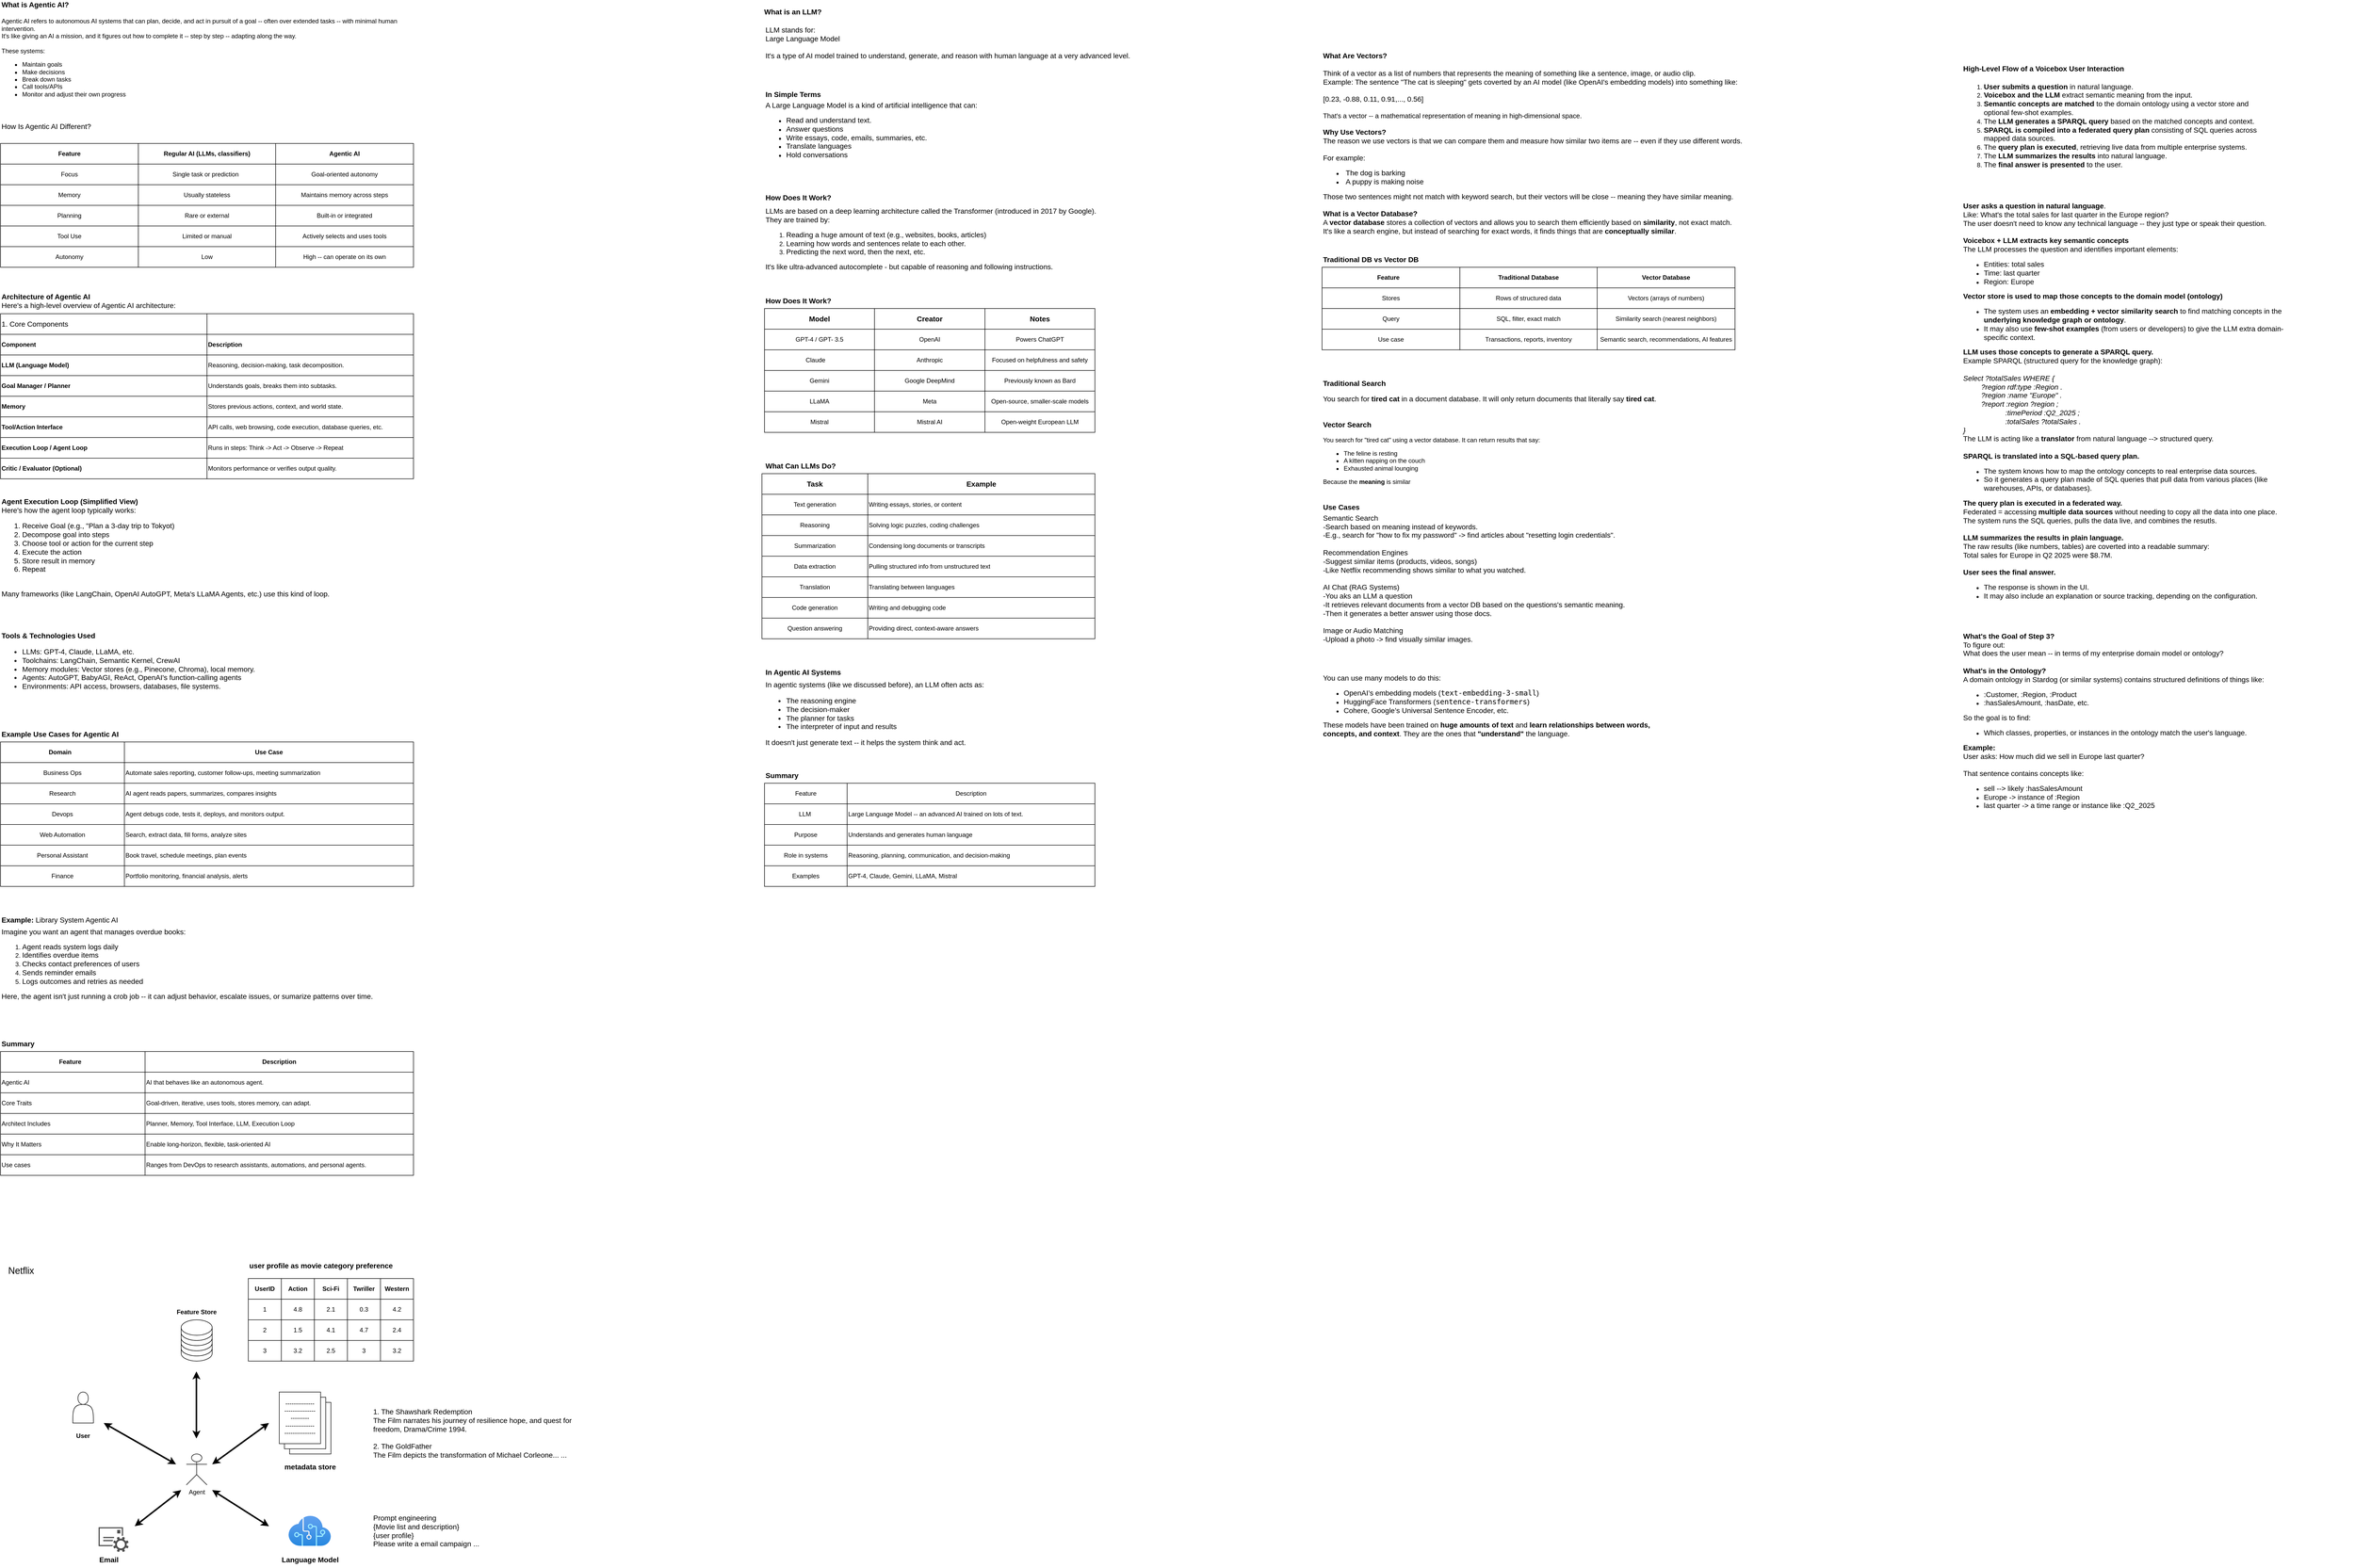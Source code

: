 <mxfile version="28.1.0">
  <diagram name="Page-1" id="ud4ffDmu5Z98EnHz-Ld9">
    <mxGraphModel dx="1853" dy="734" grid="1" gridSize="10" guides="1" tooltips="1" connect="1" arrows="1" fold="1" page="1" pageScale="1" pageWidth="850" pageHeight="1100" math="0" shadow="0">
      <root>
        <mxCell id="0" />
        <mxCell id="1" parent="0" />
        <mxCell id="W2Su8uCCXEmHzZ2Cs9Iy-1" value="&lt;div&gt;&lt;font style=&quot;font-size: 14px;&quot;&gt;&lt;b&gt;What is Agentic AI?&lt;/b&gt;&lt;/font&gt;&lt;/div&gt;&lt;div&gt;&lt;font style=&quot;font-size: 14px;&quot;&gt;&lt;br&gt;&lt;/font&gt;&lt;/div&gt;Agentic AI refers to autonomous AI systems that can plan, decide, and act in pursuit of a goal -- often over extended tasks -- with minimal human intervention.&lt;br&gt;&lt;div&gt;It&#39;s like giving an AI a mission, and it figures out how to complete it -- step by step -- adapting along the way.&lt;/div&gt;&lt;div&gt;&lt;br&gt;&lt;/div&gt;&lt;div&gt;These systems:&lt;/div&gt;&lt;div&gt;&lt;ul&gt;&lt;li&gt;Maintain goals&lt;/li&gt;&lt;li&gt;Make decisions&lt;/li&gt;&lt;li&gt;Break down tasks &lt;br&gt;&lt;/li&gt;&lt;li&gt;Call tools/APIs&lt;/li&gt;&lt;li&gt;Monitor and adjust their own progress&lt;br&gt;&lt;/li&gt;&lt;/ul&gt;&lt;/div&gt;&lt;div&gt;&lt;br&gt;&lt;/div&gt;" style="text;html=1;align=left;verticalAlign=middle;whiteSpace=wrap;rounded=0;" parent="1" vertex="1">
          <mxGeometry x="40" y="110" width="800" height="160" as="geometry" />
        </mxCell>
        <mxCell id="KA8wCs6MOciPEU11_kaX-1" value="&lt;div&gt;&lt;font style=&quot;font-size: 14px;&quot;&gt;How Is Agentic AI Different?&lt;/font&gt;&lt;/div&gt;&lt;div&gt;&lt;font style=&quot;font-size: 13px;&quot;&gt;&lt;font style=&quot;font-size: 14px;&quot;&gt;&lt;span style=&quot;white-space: pre;&quot;&gt;&#x9;&lt;/span&gt;&lt;span style=&quot;white-space: pre;&quot;&gt;&#x9;&lt;/span&gt;&lt;span style=&quot;white-space: pre;&quot;&gt;&#x9;&lt;/span&gt;&lt;span style=&quot;white-space: pre;&quot;&gt;&#x9;&lt;/span&gt;&lt;span style=&quot;white-space: pre;&quot;&gt;&#x9;&lt;/span&gt;&lt;span style=&quot;white-space: pre;&quot;&gt;&#x9;&lt;/span&gt;&lt;span style=&quot;white-space: pre;&quot;&gt;&#x9;&lt;/span&gt;&lt;span style=&quot;white-space: pre;&quot;&gt;&#x9;&lt;/span&gt;&lt;span style=&quot;white-space: pre;&quot;&gt;&#x9;&lt;/span&gt;&lt;span style=&quot;white-space: pre;&quot;&gt;&#x9;&lt;/span&gt;&lt;span style=&quot;white-space: pre;&quot;&gt;&#x9;&lt;/span&gt;&lt;span style=&quot;white-space: pre;&quot;&gt;&#x9;&lt;/span&gt;&lt;/font&gt;&lt;br&gt;&lt;/font&gt;&lt;/div&gt;" style="text;html=1;align=left;verticalAlign=middle;whiteSpace=wrap;rounded=0;" parent="1" vertex="1">
          <mxGeometry x="40" y="320" width="800" height="30" as="geometry" />
        </mxCell>
        <mxCell id="KA8wCs6MOciPEU11_kaX-3" value="" style="shape=table;startSize=0;container=1;collapsible=0;childLayout=tableLayout;" parent="1" vertex="1">
          <mxGeometry x="40" y="360" width="800" height="240" as="geometry" />
        </mxCell>
        <mxCell id="KA8wCs6MOciPEU11_kaX-4" value="" style="shape=tableRow;horizontal=0;startSize=0;swimlaneHead=0;swimlaneBody=0;strokeColor=inherit;top=0;left=0;bottom=0;right=0;collapsible=0;dropTarget=0;fillColor=none;points=[[0,0.5],[1,0.5]];portConstraint=eastwest;" parent="KA8wCs6MOciPEU11_kaX-3" vertex="1">
          <mxGeometry width="800" height="40" as="geometry" />
        </mxCell>
        <mxCell id="KA8wCs6MOciPEU11_kaX-5" value="&lt;b&gt;Feature&lt;/b&gt;" style="shape=partialRectangle;html=1;whiteSpace=wrap;connectable=0;strokeColor=inherit;overflow=hidden;fillColor=none;top=0;left=0;bottom=0;right=0;pointerEvents=1;" parent="KA8wCs6MOciPEU11_kaX-4" vertex="1">
          <mxGeometry width="267" height="40" as="geometry">
            <mxRectangle width="267" height="40" as="alternateBounds" />
          </mxGeometry>
        </mxCell>
        <mxCell id="KA8wCs6MOciPEU11_kaX-6" value="&lt;b&gt;Regular AI (LLMs, classifiers)&lt;/b&gt;" style="shape=partialRectangle;html=1;whiteSpace=wrap;connectable=0;strokeColor=inherit;overflow=hidden;fillColor=none;top=0;left=0;bottom=0;right=0;pointerEvents=1;" parent="KA8wCs6MOciPEU11_kaX-4" vertex="1">
          <mxGeometry x="267" width="266" height="40" as="geometry">
            <mxRectangle width="266" height="40" as="alternateBounds" />
          </mxGeometry>
        </mxCell>
        <mxCell id="KA8wCs6MOciPEU11_kaX-7" value="&lt;b&gt;Agentic AI&lt;/b&gt;" style="shape=partialRectangle;html=1;whiteSpace=wrap;connectable=0;strokeColor=inherit;overflow=hidden;fillColor=none;top=0;left=0;bottom=0;right=0;pointerEvents=1;" parent="KA8wCs6MOciPEU11_kaX-4" vertex="1">
          <mxGeometry x="533" width="267" height="40" as="geometry">
            <mxRectangle width="267" height="40" as="alternateBounds" />
          </mxGeometry>
        </mxCell>
        <mxCell id="KA8wCs6MOciPEU11_kaX-8" value="" style="shape=tableRow;horizontal=0;startSize=0;swimlaneHead=0;swimlaneBody=0;strokeColor=inherit;top=0;left=0;bottom=0;right=0;collapsible=0;dropTarget=0;fillColor=none;points=[[0,0.5],[1,0.5]];portConstraint=eastwest;" parent="KA8wCs6MOciPEU11_kaX-3" vertex="1">
          <mxGeometry y="40" width="800" height="40" as="geometry" />
        </mxCell>
        <mxCell id="KA8wCs6MOciPEU11_kaX-9" value="Focus" style="shape=partialRectangle;html=1;whiteSpace=wrap;connectable=0;strokeColor=inherit;overflow=hidden;fillColor=none;top=0;left=0;bottom=0;right=0;pointerEvents=1;" parent="KA8wCs6MOciPEU11_kaX-8" vertex="1">
          <mxGeometry width="267" height="40" as="geometry">
            <mxRectangle width="267" height="40" as="alternateBounds" />
          </mxGeometry>
        </mxCell>
        <mxCell id="KA8wCs6MOciPEU11_kaX-10" value="Single task or prediction&lt;span style=&quot;white-space: pre;&quot;&gt;&#x9;&lt;/span&gt;" style="shape=partialRectangle;html=1;whiteSpace=wrap;connectable=0;strokeColor=inherit;overflow=hidden;fillColor=none;top=0;left=0;bottom=0;right=0;pointerEvents=1;" parent="KA8wCs6MOciPEU11_kaX-8" vertex="1">
          <mxGeometry x="267" width="266" height="40" as="geometry">
            <mxRectangle width="266" height="40" as="alternateBounds" />
          </mxGeometry>
        </mxCell>
        <mxCell id="KA8wCs6MOciPEU11_kaX-11" value="Goal-oriented autonomy" style="shape=partialRectangle;html=1;whiteSpace=wrap;connectable=0;strokeColor=inherit;overflow=hidden;fillColor=none;top=0;left=0;bottom=0;right=0;pointerEvents=1;" parent="KA8wCs6MOciPEU11_kaX-8" vertex="1">
          <mxGeometry x="533" width="267" height="40" as="geometry">
            <mxRectangle width="267" height="40" as="alternateBounds" />
          </mxGeometry>
        </mxCell>
        <mxCell id="KA8wCs6MOciPEU11_kaX-12" value="" style="shape=tableRow;horizontal=0;startSize=0;swimlaneHead=0;swimlaneBody=0;strokeColor=inherit;top=0;left=0;bottom=0;right=0;collapsible=0;dropTarget=0;fillColor=none;points=[[0,0.5],[1,0.5]];portConstraint=eastwest;" parent="KA8wCs6MOciPEU11_kaX-3" vertex="1">
          <mxGeometry y="80" width="800" height="40" as="geometry" />
        </mxCell>
        <mxCell id="KA8wCs6MOciPEU11_kaX-13" value="Memory" style="shape=partialRectangle;html=1;whiteSpace=wrap;connectable=0;strokeColor=inherit;overflow=hidden;fillColor=none;top=0;left=0;bottom=0;right=0;pointerEvents=1;" parent="KA8wCs6MOciPEU11_kaX-12" vertex="1">
          <mxGeometry width="267" height="40" as="geometry">
            <mxRectangle width="267" height="40" as="alternateBounds" />
          </mxGeometry>
        </mxCell>
        <mxCell id="KA8wCs6MOciPEU11_kaX-14" value="Usually stateless" style="shape=partialRectangle;html=1;whiteSpace=wrap;connectable=0;strokeColor=inherit;overflow=hidden;fillColor=none;top=0;left=0;bottom=0;right=0;pointerEvents=1;" parent="KA8wCs6MOciPEU11_kaX-12" vertex="1">
          <mxGeometry x="267" width="266" height="40" as="geometry">
            <mxRectangle width="266" height="40" as="alternateBounds" />
          </mxGeometry>
        </mxCell>
        <mxCell id="KA8wCs6MOciPEU11_kaX-15" value="Maintains memory across steps" style="shape=partialRectangle;html=1;whiteSpace=wrap;connectable=0;strokeColor=inherit;overflow=hidden;fillColor=none;top=0;left=0;bottom=0;right=0;pointerEvents=1;" parent="KA8wCs6MOciPEU11_kaX-12" vertex="1">
          <mxGeometry x="533" width="267" height="40" as="geometry">
            <mxRectangle width="267" height="40" as="alternateBounds" />
          </mxGeometry>
        </mxCell>
        <mxCell id="KA8wCs6MOciPEU11_kaX-16" value="" style="shape=tableRow;horizontal=0;startSize=0;swimlaneHead=0;swimlaneBody=0;strokeColor=inherit;top=0;left=0;bottom=0;right=0;collapsible=0;dropTarget=0;fillColor=none;points=[[0,0.5],[1,0.5]];portConstraint=eastwest;" parent="KA8wCs6MOciPEU11_kaX-3" vertex="1">
          <mxGeometry y="120" width="800" height="40" as="geometry" />
        </mxCell>
        <mxCell id="KA8wCs6MOciPEU11_kaX-17" value="Planning" style="shape=partialRectangle;html=1;whiteSpace=wrap;connectable=0;strokeColor=inherit;overflow=hidden;fillColor=none;top=0;left=0;bottom=0;right=0;pointerEvents=1;" parent="KA8wCs6MOciPEU11_kaX-16" vertex="1">
          <mxGeometry width="267" height="40" as="geometry">
            <mxRectangle width="267" height="40" as="alternateBounds" />
          </mxGeometry>
        </mxCell>
        <mxCell id="KA8wCs6MOciPEU11_kaX-18" value="Rare or external" style="shape=partialRectangle;html=1;whiteSpace=wrap;connectable=0;strokeColor=inherit;overflow=hidden;fillColor=none;top=0;left=0;bottom=0;right=0;pointerEvents=1;" parent="KA8wCs6MOciPEU11_kaX-16" vertex="1">
          <mxGeometry x="267" width="266" height="40" as="geometry">
            <mxRectangle width="266" height="40" as="alternateBounds" />
          </mxGeometry>
        </mxCell>
        <mxCell id="KA8wCs6MOciPEU11_kaX-19" value="Built-in or integrated" style="shape=partialRectangle;html=1;whiteSpace=wrap;connectable=0;strokeColor=inherit;overflow=hidden;fillColor=none;top=0;left=0;bottom=0;right=0;pointerEvents=1;" parent="KA8wCs6MOciPEU11_kaX-16" vertex="1">
          <mxGeometry x="533" width="267" height="40" as="geometry">
            <mxRectangle width="267" height="40" as="alternateBounds" />
          </mxGeometry>
        </mxCell>
        <mxCell id="KA8wCs6MOciPEU11_kaX-20" value="" style="shape=tableRow;horizontal=0;startSize=0;swimlaneHead=0;swimlaneBody=0;strokeColor=inherit;top=0;left=0;bottom=0;right=0;collapsible=0;dropTarget=0;fillColor=none;points=[[0,0.5],[1,0.5]];portConstraint=eastwest;" parent="KA8wCs6MOciPEU11_kaX-3" vertex="1">
          <mxGeometry y="160" width="800" height="40" as="geometry" />
        </mxCell>
        <mxCell id="KA8wCs6MOciPEU11_kaX-21" value="Tool Use" style="shape=partialRectangle;html=1;whiteSpace=wrap;connectable=0;strokeColor=inherit;overflow=hidden;fillColor=none;top=0;left=0;bottom=0;right=0;pointerEvents=1;" parent="KA8wCs6MOciPEU11_kaX-20" vertex="1">
          <mxGeometry width="267" height="40" as="geometry">
            <mxRectangle width="267" height="40" as="alternateBounds" />
          </mxGeometry>
        </mxCell>
        <mxCell id="KA8wCs6MOciPEU11_kaX-22" value="Limited or manual" style="shape=partialRectangle;html=1;whiteSpace=wrap;connectable=0;strokeColor=inherit;overflow=hidden;fillColor=none;top=0;left=0;bottom=0;right=0;pointerEvents=1;" parent="KA8wCs6MOciPEU11_kaX-20" vertex="1">
          <mxGeometry x="267" width="266" height="40" as="geometry">
            <mxRectangle width="266" height="40" as="alternateBounds" />
          </mxGeometry>
        </mxCell>
        <mxCell id="KA8wCs6MOciPEU11_kaX-23" value="Actively selects and uses tools" style="shape=partialRectangle;html=1;whiteSpace=wrap;connectable=0;strokeColor=inherit;overflow=hidden;fillColor=none;top=0;left=0;bottom=0;right=0;pointerEvents=1;" parent="KA8wCs6MOciPEU11_kaX-20" vertex="1">
          <mxGeometry x="533" width="267" height="40" as="geometry">
            <mxRectangle width="267" height="40" as="alternateBounds" />
          </mxGeometry>
        </mxCell>
        <mxCell id="KA8wCs6MOciPEU11_kaX-24" value="" style="shape=tableRow;horizontal=0;startSize=0;swimlaneHead=0;swimlaneBody=0;strokeColor=inherit;top=0;left=0;bottom=0;right=0;collapsible=0;dropTarget=0;fillColor=none;points=[[0,0.5],[1,0.5]];portConstraint=eastwest;" parent="KA8wCs6MOciPEU11_kaX-3" vertex="1">
          <mxGeometry y="200" width="800" height="40" as="geometry" />
        </mxCell>
        <mxCell id="KA8wCs6MOciPEU11_kaX-25" value="Autonomy" style="shape=partialRectangle;html=1;whiteSpace=wrap;connectable=0;strokeColor=inherit;overflow=hidden;fillColor=none;top=0;left=0;bottom=0;right=0;pointerEvents=1;" parent="KA8wCs6MOciPEU11_kaX-24" vertex="1">
          <mxGeometry width="267" height="40" as="geometry">
            <mxRectangle width="267" height="40" as="alternateBounds" />
          </mxGeometry>
        </mxCell>
        <mxCell id="KA8wCs6MOciPEU11_kaX-26" value="Low" style="shape=partialRectangle;html=1;whiteSpace=wrap;connectable=0;strokeColor=inherit;overflow=hidden;fillColor=none;top=0;left=0;bottom=0;right=0;pointerEvents=1;" parent="KA8wCs6MOciPEU11_kaX-24" vertex="1">
          <mxGeometry x="267" width="266" height="40" as="geometry">
            <mxRectangle width="266" height="40" as="alternateBounds" />
          </mxGeometry>
        </mxCell>
        <mxCell id="KA8wCs6MOciPEU11_kaX-27" value="High -- can operate on its own" style="shape=partialRectangle;html=1;whiteSpace=wrap;connectable=0;strokeColor=inherit;overflow=hidden;fillColor=none;top=0;left=0;bottom=0;right=0;pointerEvents=1;" parent="KA8wCs6MOciPEU11_kaX-24" vertex="1">
          <mxGeometry x="533" width="267" height="40" as="geometry">
            <mxRectangle width="267" height="40" as="alternateBounds" />
          </mxGeometry>
        </mxCell>
        <mxCell id="KA8wCs6MOciPEU11_kaX-28" value="&lt;div&gt;&lt;b&gt;Architecture of Agentic AI&lt;/b&gt;&lt;/div&gt;&lt;div&gt;Here&#39;s a high-level overview of Agentic AI architecture:&lt;br&gt;&lt;/div&gt;" style="text;html=1;align=left;verticalAlign=middle;whiteSpace=wrap;rounded=0;fontSize=14;" parent="1" vertex="1">
          <mxGeometry x="40" y="650" width="800" height="30" as="geometry" />
        </mxCell>
        <mxCell id="KA8wCs6MOciPEU11_kaX-29" value="" style="shape=table;startSize=0;container=1;collapsible=0;childLayout=tableLayout;align=left;" parent="1" vertex="1">
          <mxGeometry x="40" y="690" width="800" height="320" as="geometry" />
        </mxCell>
        <mxCell id="KA8wCs6MOciPEU11_kaX-30" value="" style="shape=tableRow;horizontal=0;startSize=0;swimlaneHead=0;swimlaneBody=0;strokeColor=inherit;top=0;left=0;bottom=0;right=0;collapsible=0;dropTarget=0;fillColor=none;points=[[0,0.5],[1,0.5]];portConstraint=eastwest;" parent="KA8wCs6MOciPEU11_kaX-29" vertex="1">
          <mxGeometry width="800" height="40" as="geometry" />
        </mxCell>
        <mxCell id="KA8wCs6MOciPEU11_kaX-31" value="&lt;font style=&quot;font-size: 14px;&quot;&gt;1. Core Components&lt;/font&gt;" style="shape=partialRectangle;html=1;whiteSpace=wrap;connectable=0;strokeColor=inherit;overflow=hidden;fillColor=none;top=0;left=0;bottom=0;right=0;pointerEvents=1;align=left;" parent="KA8wCs6MOciPEU11_kaX-30" vertex="1">
          <mxGeometry width="400" height="40" as="geometry">
            <mxRectangle width="400" height="40" as="alternateBounds" />
          </mxGeometry>
        </mxCell>
        <mxCell id="KA8wCs6MOciPEU11_kaX-32" value="" style="shape=partialRectangle;html=1;whiteSpace=wrap;connectable=0;strokeColor=inherit;overflow=hidden;fillColor=none;top=0;left=0;bottom=0;right=0;pointerEvents=1;" parent="KA8wCs6MOciPEU11_kaX-30" vertex="1">
          <mxGeometry x="400" width="400" height="40" as="geometry">
            <mxRectangle width="400" height="40" as="alternateBounds" />
          </mxGeometry>
        </mxCell>
        <mxCell id="KA8wCs6MOciPEU11_kaX-33" value="" style="shape=tableRow;horizontal=0;startSize=0;swimlaneHead=0;swimlaneBody=0;strokeColor=inherit;top=0;left=0;bottom=0;right=0;collapsible=0;dropTarget=0;fillColor=none;points=[[0,0.5],[1,0.5]];portConstraint=eastwest;" parent="KA8wCs6MOciPEU11_kaX-29" vertex="1">
          <mxGeometry y="40" width="800" height="40" as="geometry" />
        </mxCell>
        <mxCell id="KA8wCs6MOciPEU11_kaX-34" value="&lt;b&gt;Component&lt;span style=&quot;white-space: pre;&quot;&gt;&#x9;&lt;/span&gt;&lt;/b&gt;" style="shape=partialRectangle;html=1;whiteSpace=wrap;connectable=0;strokeColor=inherit;overflow=hidden;fillColor=none;top=0;left=0;bottom=0;right=0;pointerEvents=1;align=left;" parent="KA8wCs6MOciPEU11_kaX-33" vertex="1">
          <mxGeometry width="400" height="40" as="geometry">
            <mxRectangle width="400" height="40" as="alternateBounds" />
          </mxGeometry>
        </mxCell>
        <mxCell id="KA8wCs6MOciPEU11_kaX-35" value="&lt;div align=&quot;left&quot;&gt;&lt;b&gt;Description&lt;/b&gt;&lt;/div&gt;" style="shape=partialRectangle;html=1;whiteSpace=wrap;connectable=0;strokeColor=inherit;overflow=hidden;fillColor=none;top=0;left=0;bottom=0;right=0;pointerEvents=1;align=left;" parent="KA8wCs6MOciPEU11_kaX-33" vertex="1">
          <mxGeometry x="400" width="400" height="40" as="geometry">
            <mxRectangle width="400" height="40" as="alternateBounds" />
          </mxGeometry>
        </mxCell>
        <mxCell id="KA8wCs6MOciPEU11_kaX-36" value="" style="shape=tableRow;horizontal=0;startSize=0;swimlaneHead=0;swimlaneBody=0;strokeColor=inherit;top=0;left=0;bottom=0;right=0;collapsible=0;dropTarget=0;fillColor=none;points=[[0,0.5],[1,0.5]];portConstraint=eastwest;" parent="KA8wCs6MOciPEU11_kaX-29" vertex="1">
          <mxGeometry y="80" width="800" height="40" as="geometry" />
        </mxCell>
        <mxCell id="KA8wCs6MOciPEU11_kaX-37" value="&lt;b&gt;LLM (Language Model)&lt;/b&gt;" style="shape=partialRectangle;html=1;whiteSpace=wrap;connectable=0;strokeColor=inherit;overflow=hidden;fillColor=none;top=0;left=0;bottom=0;right=0;pointerEvents=1;align=left;" parent="KA8wCs6MOciPEU11_kaX-36" vertex="1">
          <mxGeometry width="400" height="40" as="geometry">
            <mxRectangle width="400" height="40" as="alternateBounds" />
          </mxGeometry>
        </mxCell>
        <mxCell id="KA8wCs6MOciPEU11_kaX-38" value="Reasoning, decision-making, task decomposition." style="shape=partialRectangle;html=1;whiteSpace=wrap;connectable=0;strokeColor=inherit;overflow=hidden;fillColor=none;top=0;left=0;bottom=0;right=0;pointerEvents=1;align=left;" parent="KA8wCs6MOciPEU11_kaX-36" vertex="1">
          <mxGeometry x="400" width="400" height="40" as="geometry">
            <mxRectangle width="400" height="40" as="alternateBounds" />
          </mxGeometry>
        </mxCell>
        <mxCell id="KA8wCs6MOciPEU11_kaX-39" value="" style="shape=tableRow;horizontal=0;startSize=0;swimlaneHead=0;swimlaneBody=0;strokeColor=inherit;top=0;left=0;bottom=0;right=0;collapsible=0;dropTarget=0;fillColor=none;points=[[0,0.5],[1,0.5]];portConstraint=eastwest;" parent="KA8wCs6MOciPEU11_kaX-29" vertex="1">
          <mxGeometry y="120" width="800" height="40" as="geometry" />
        </mxCell>
        <mxCell id="KA8wCs6MOciPEU11_kaX-40" value="&lt;b&gt;Goal Manager / Planner&lt;/b&gt;" style="shape=partialRectangle;html=1;whiteSpace=wrap;connectable=0;strokeColor=inherit;overflow=hidden;fillColor=none;top=0;left=0;bottom=0;right=0;pointerEvents=1;align=left;" parent="KA8wCs6MOciPEU11_kaX-39" vertex="1">
          <mxGeometry width="400" height="40" as="geometry">
            <mxRectangle width="400" height="40" as="alternateBounds" />
          </mxGeometry>
        </mxCell>
        <mxCell id="KA8wCs6MOciPEU11_kaX-41" value="Understands goals, breaks them into subtasks." style="shape=partialRectangle;html=1;whiteSpace=wrap;connectable=0;strokeColor=inherit;overflow=hidden;fillColor=none;top=0;left=0;bottom=0;right=0;pointerEvents=1;align=left;" parent="KA8wCs6MOciPEU11_kaX-39" vertex="1">
          <mxGeometry x="400" width="400" height="40" as="geometry">
            <mxRectangle width="400" height="40" as="alternateBounds" />
          </mxGeometry>
        </mxCell>
        <mxCell id="KA8wCs6MOciPEU11_kaX-42" value="" style="shape=tableRow;horizontal=0;startSize=0;swimlaneHead=0;swimlaneBody=0;strokeColor=inherit;top=0;left=0;bottom=0;right=0;collapsible=0;dropTarget=0;fillColor=none;points=[[0,0.5],[1,0.5]];portConstraint=eastwest;" parent="KA8wCs6MOciPEU11_kaX-29" vertex="1">
          <mxGeometry y="160" width="800" height="40" as="geometry" />
        </mxCell>
        <mxCell id="KA8wCs6MOciPEU11_kaX-43" value="&lt;b&gt;Memory&lt;/b&gt;" style="shape=partialRectangle;html=1;whiteSpace=wrap;connectable=0;strokeColor=inherit;overflow=hidden;fillColor=none;top=0;left=0;bottom=0;right=0;pointerEvents=1;align=left;" parent="KA8wCs6MOciPEU11_kaX-42" vertex="1">
          <mxGeometry width="400" height="40" as="geometry">
            <mxRectangle width="400" height="40" as="alternateBounds" />
          </mxGeometry>
        </mxCell>
        <mxCell id="KA8wCs6MOciPEU11_kaX-44" value="Stores previous actions, context, and world state." style="shape=partialRectangle;html=1;whiteSpace=wrap;connectable=0;strokeColor=inherit;overflow=hidden;fillColor=none;top=0;left=0;bottom=0;right=0;pointerEvents=1;align=left;" parent="KA8wCs6MOciPEU11_kaX-42" vertex="1">
          <mxGeometry x="400" width="400" height="40" as="geometry">
            <mxRectangle width="400" height="40" as="alternateBounds" />
          </mxGeometry>
        </mxCell>
        <mxCell id="KA8wCs6MOciPEU11_kaX-45" value="" style="shape=tableRow;horizontal=0;startSize=0;swimlaneHead=0;swimlaneBody=0;strokeColor=inherit;top=0;left=0;bottom=0;right=0;collapsible=0;dropTarget=0;fillColor=none;points=[[0,0.5],[1,0.5]];portConstraint=eastwest;" parent="KA8wCs6MOciPEU11_kaX-29" vertex="1">
          <mxGeometry y="200" width="800" height="40" as="geometry" />
        </mxCell>
        <mxCell id="KA8wCs6MOciPEU11_kaX-46" value="&lt;b&gt;Tool/Action Interface&lt;/b&gt;" style="shape=partialRectangle;html=1;whiteSpace=wrap;connectable=0;strokeColor=inherit;overflow=hidden;fillColor=none;top=0;left=0;bottom=0;right=0;pointerEvents=1;align=left;" parent="KA8wCs6MOciPEU11_kaX-45" vertex="1">
          <mxGeometry width="400" height="40" as="geometry">
            <mxRectangle width="400" height="40" as="alternateBounds" />
          </mxGeometry>
        </mxCell>
        <mxCell id="KA8wCs6MOciPEU11_kaX-47" value="API calls, web browsing, code execution, database queries, etc." style="shape=partialRectangle;html=1;whiteSpace=wrap;connectable=0;strokeColor=inherit;overflow=hidden;fillColor=none;top=0;left=0;bottom=0;right=0;pointerEvents=1;align=left;" parent="KA8wCs6MOciPEU11_kaX-45" vertex="1">
          <mxGeometry x="400" width="400" height="40" as="geometry">
            <mxRectangle width="400" height="40" as="alternateBounds" />
          </mxGeometry>
        </mxCell>
        <mxCell id="KA8wCs6MOciPEU11_kaX-48" value="" style="shape=tableRow;horizontal=0;startSize=0;swimlaneHead=0;swimlaneBody=0;strokeColor=inherit;top=0;left=0;bottom=0;right=0;collapsible=0;dropTarget=0;fillColor=none;points=[[0,0.5],[1,0.5]];portConstraint=eastwest;" parent="KA8wCs6MOciPEU11_kaX-29" vertex="1">
          <mxGeometry y="240" width="800" height="40" as="geometry" />
        </mxCell>
        <mxCell id="KA8wCs6MOciPEU11_kaX-49" value="&lt;b&gt;Execution Loop / Agent Loop&lt;/b&gt;" style="shape=partialRectangle;html=1;whiteSpace=wrap;connectable=0;strokeColor=inherit;overflow=hidden;fillColor=none;top=0;left=0;bottom=0;right=0;pointerEvents=1;align=left;" parent="KA8wCs6MOciPEU11_kaX-48" vertex="1">
          <mxGeometry width="400" height="40" as="geometry">
            <mxRectangle width="400" height="40" as="alternateBounds" />
          </mxGeometry>
        </mxCell>
        <mxCell id="KA8wCs6MOciPEU11_kaX-50" value="Runs in steps: Think -&amp;gt; Act -&amp;gt; Observe -&amp;gt; Repeat" style="shape=partialRectangle;html=1;whiteSpace=wrap;connectable=0;strokeColor=inherit;overflow=hidden;fillColor=none;top=0;left=0;bottom=0;right=0;pointerEvents=1;align=left;" parent="KA8wCs6MOciPEU11_kaX-48" vertex="1">
          <mxGeometry x="400" width="400" height="40" as="geometry">
            <mxRectangle width="400" height="40" as="alternateBounds" />
          </mxGeometry>
        </mxCell>
        <mxCell id="KA8wCs6MOciPEU11_kaX-51" value="" style="shape=tableRow;horizontal=0;startSize=0;swimlaneHead=0;swimlaneBody=0;strokeColor=inherit;top=0;left=0;bottom=0;right=0;collapsible=0;dropTarget=0;fillColor=none;points=[[0,0.5],[1,0.5]];portConstraint=eastwest;" parent="KA8wCs6MOciPEU11_kaX-29" vertex="1">
          <mxGeometry y="280" width="800" height="40" as="geometry" />
        </mxCell>
        <mxCell id="KA8wCs6MOciPEU11_kaX-52" value="&lt;b&gt;Critic / Evaluator (Optional)&lt;/b&gt;" style="shape=partialRectangle;html=1;whiteSpace=wrap;connectable=0;strokeColor=inherit;overflow=hidden;fillColor=none;top=0;left=0;bottom=0;right=0;pointerEvents=1;align=left;" parent="KA8wCs6MOciPEU11_kaX-51" vertex="1">
          <mxGeometry width="400" height="40" as="geometry">
            <mxRectangle width="400" height="40" as="alternateBounds" />
          </mxGeometry>
        </mxCell>
        <mxCell id="KA8wCs6MOciPEU11_kaX-53" value="Monitors performance or verifies output quality." style="shape=partialRectangle;html=1;whiteSpace=wrap;connectable=0;strokeColor=inherit;overflow=hidden;fillColor=none;top=0;left=0;bottom=0;right=0;pointerEvents=1;align=left;" parent="KA8wCs6MOciPEU11_kaX-51" vertex="1">
          <mxGeometry x="400" width="400" height="40" as="geometry">
            <mxRectangle width="400" height="40" as="alternateBounds" />
          </mxGeometry>
        </mxCell>
        <mxCell id="KA8wCs6MOciPEU11_kaX-54" value="&lt;div&gt;&lt;b&gt;Agent Execution Loop (Simplified View)&lt;br&gt;&lt;/b&gt;&lt;/div&gt;&lt;div&gt;Here&#39;s how the agent loop typically works:&lt;/div&gt;&lt;div&gt;&lt;ol&gt;&lt;li&gt;Receive Goal (e.g., &quot;Plan a 3-day trip to Tokyot)&lt;/li&gt;&lt;li&gt;Decompose goal into steps&lt;/li&gt;&lt;li&gt;Choose tool or action for the current step&lt;/li&gt;&lt;li&gt;Execute the action&lt;/li&gt;&lt;li&gt;Store result in memory&lt;/li&gt;&lt;li&gt;Repeat &lt;br&gt;&lt;/li&gt;&lt;/ol&gt;&lt;div&gt;&lt;br&gt;&lt;/div&gt;&lt;div&gt;Many frameworks (like LangChain, OpenAI AutoGPT, Meta&#39;s LLaMA Agents, etc.) use this kind of loop.&lt;/div&gt;&lt;div&gt;&lt;br&gt;&lt;/div&gt;&lt;/div&gt;&lt;div&gt;&lt;br&gt;&lt;/div&gt;" style="text;html=1;align=left;verticalAlign=middle;whiteSpace=wrap;rounded=0;fontSize=14;" parent="1" vertex="1">
          <mxGeometry x="40" y="1090" width="800" height="140" as="geometry" />
        </mxCell>
        <mxCell id="KA8wCs6MOciPEU11_kaX-55" value="&lt;div&gt;Tools &amp;amp; Technologies Used&lt;/div&gt;&lt;div&gt;&lt;ul&gt;&lt;li&gt;&lt;span style=&quot;font-weight: normal;&quot;&gt;LLMs: GPT-4, Claude, LLaMA, etc.&lt;/span&gt;&lt;/li&gt;&lt;li&gt;&lt;span style=&quot;font-weight: normal;&quot;&gt;Toolchains: LangChain, Semantic Kernel, CrewAI&lt;/span&gt;&lt;/li&gt;&lt;li&gt;&lt;span style=&quot;font-weight: normal;&quot;&gt;Memory modules: Vector stores (e.g., Pinecone, Chroma), local memory.&lt;/span&gt;&lt;/li&gt;&lt;li&gt;&lt;span style=&quot;font-weight: normal;&quot;&gt;Agents: AutoGPT, BabyAGI, ReAct, OpenAI&#39;s function-calling agents&lt;/span&gt;&lt;/li&gt;&lt;li&gt;&lt;span style=&quot;font-weight: normal;&quot;&gt;Environments: API access, browsers, databases, file systems.&lt;br&gt;&lt;/span&gt;&lt;/li&gt;&lt;/ul&gt;&lt;/div&gt;" style="text;html=1;align=left;verticalAlign=middle;whiteSpace=wrap;rounded=0;fontStyle=1;fontSize=14;" parent="1" vertex="1">
          <mxGeometry x="40" y="1310" width="800" height="120" as="geometry" />
        </mxCell>
        <mxCell id="KA8wCs6MOciPEU11_kaX-56" value="&lt;font style=&quot;font-size: 14px;&quot;&gt;&lt;b&gt;Example Use Cases for Agentic AI&lt;/b&gt;&lt;/font&gt;" style="text;html=1;align=left;verticalAlign=middle;whiteSpace=wrap;rounded=0;" parent="1" vertex="1">
          <mxGeometry x="40" y="1490" width="800" height="30" as="geometry" />
        </mxCell>
        <mxCell id="KA8wCs6MOciPEU11_kaX-57" value="" style="shape=table;startSize=0;container=1;collapsible=0;childLayout=tableLayout;" parent="1" vertex="1">
          <mxGeometry x="40" y="1520" width="800" height="280" as="geometry" />
        </mxCell>
        <mxCell id="KA8wCs6MOciPEU11_kaX-58" value="" style="shape=tableRow;horizontal=0;startSize=0;swimlaneHead=0;swimlaneBody=0;strokeColor=inherit;top=0;left=0;bottom=0;right=0;collapsible=0;dropTarget=0;fillColor=none;points=[[0,0.5],[1,0.5]];portConstraint=eastwest;" parent="KA8wCs6MOciPEU11_kaX-57" vertex="1">
          <mxGeometry width="800" height="40" as="geometry" />
        </mxCell>
        <mxCell id="KA8wCs6MOciPEU11_kaX-59" value="&lt;b&gt;Domain&lt;span style=&quot;white-space: pre;&quot;&gt;&#x9;&lt;/span&gt;&lt;/b&gt;" style="shape=partialRectangle;html=1;whiteSpace=wrap;connectable=0;strokeColor=inherit;overflow=hidden;fillColor=none;top=0;left=0;bottom=0;right=0;pointerEvents=1;" parent="KA8wCs6MOciPEU11_kaX-58" vertex="1">
          <mxGeometry width="240" height="40" as="geometry">
            <mxRectangle width="240" height="40" as="alternateBounds" />
          </mxGeometry>
        </mxCell>
        <mxCell id="KA8wCs6MOciPEU11_kaX-60" value="&lt;b&gt;Use Case&lt;/b&gt;" style="shape=partialRectangle;html=1;whiteSpace=wrap;connectable=0;strokeColor=inherit;overflow=hidden;fillColor=none;top=0;left=0;bottom=0;right=0;pointerEvents=1;" parent="KA8wCs6MOciPEU11_kaX-58" vertex="1">
          <mxGeometry x="240" width="560" height="40" as="geometry">
            <mxRectangle width="560" height="40" as="alternateBounds" />
          </mxGeometry>
        </mxCell>
        <mxCell id="KA8wCs6MOciPEU11_kaX-61" value="" style="shape=tableRow;horizontal=0;startSize=0;swimlaneHead=0;swimlaneBody=0;strokeColor=inherit;top=0;left=0;bottom=0;right=0;collapsible=0;dropTarget=0;fillColor=none;points=[[0,0.5],[1,0.5]];portConstraint=eastwest;" parent="KA8wCs6MOciPEU11_kaX-57" vertex="1">
          <mxGeometry y="40" width="800" height="40" as="geometry" />
        </mxCell>
        <mxCell id="KA8wCs6MOciPEU11_kaX-62" value="Business Ops" style="shape=partialRectangle;html=1;whiteSpace=wrap;connectable=0;strokeColor=inherit;overflow=hidden;fillColor=none;top=0;left=0;bottom=0;right=0;pointerEvents=1;" parent="KA8wCs6MOciPEU11_kaX-61" vertex="1">
          <mxGeometry width="240" height="40" as="geometry">
            <mxRectangle width="240" height="40" as="alternateBounds" />
          </mxGeometry>
        </mxCell>
        <mxCell id="KA8wCs6MOciPEU11_kaX-63" value="&lt;div align=&quot;left&quot;&gt;Automate sales reporting, customer follow-ups, meeting summarization&lt;/div&gt;" style="shape=partialRectangle;html=1;whiteSpace=wrap;connectable=0;strokeColor=inherit;overflow=hidden;fillColor=none;top=0;left=0;bottom=0;right=0;pointerEvents=1;align=left;" parent="KA8wCs6MOciPEU11_kaX-61" vertex="1">
          <mxGeometry x="240" width="560" height="40" as="geometry">
            <mxRectangle width="560" height="40" as="alternateBounds" />
          </mxGeometry>
        </mxCell>
        <mxCell id="KA8wCs6MOciPEU11_kaX-64" value="" style="shape=tableRow;horizontal=0;startSize=0;swimlaneHead=0;swimlaneBody=0;strokeColor=inherit;top=0;left=0;bottom=0;right=0;collapsible=0;dropTarget=0;fillColor=none;points=[[0,0.5],[1,0.5]];portConstraint=eastwest;" parent="KA8wCs6MOciPEU11_kaX-57" vertex="1">
          <mxGeometry y="80" width="800" height="40" as="geometry" />
        </mxCell>
        <mxCell id="KA8wCs6MOciPEU11_kaX-65" value="Research" style="shape=partialRectangle;html=1;whiteSpace=wrap;connectable=0;strokeColor=inherit;overflow=hidden;fillColor=none;top=0;left=0;bottom=0;right=0;pointerEvents=1;" parent="KA8wCs6MOciPEU11_kaX-64" vertex="1">
          <mxGeometry width="240" height="40" as="geometry">
            <mxRectangle width="240" height="40" as="alternateBounds" />
          </mxGeometry>
        </mxCell>
        <mxCell id="KA8wCs6MOciPEU11_kaX-66" value="&lt;div align=&quot;left&quot;&gt;AI agent reads papers, summarizes, compares insights&lt;/div&gt;" style="shape=partialRectangle;html=1;whiteSpace=wrap;connectable=0;strokeColor=inherit;overflow=hidden;fillColor=none;top=0;left=0;bottom=0;right=0;pointerEvents=1;align=left;" parent="KA8wCs6MOciPEU11_kaX-64" vertex="1">
          <mxGeometry x="240" width="560" height="40" as="geometry">
            <mxRectangle width="560" height="40" as="alternateBounds" />
          </mxGeometry>
        </mxCell>
        <mxCell id="KA8wCs6MOciPEU11_kaX-67" value="" style="shape=tableRow;horizontal=0;startSize=0;swimlaneHead=0;swimlaneBody=0;strokeColor=inherit;top=0;left=0;bottom=0;right=0;collapsible=0;dropTarget=0;fillColor=none;points=[[0,0.5],[1,0.5]];portConstraint=eastwest;" parent="KA8wCs6MOciPEU11_kaX-57" vertex="1">
          <mxGeometry y="120" width="800" height="40" as="geometry" />
        </mxCell>
        <mxCell id="KA8wCs6MOciPEU11_kaX-68" value="Devops" style="shape=partialRectangle;html=1;whiteSpace=wrap;connectable=0;strokeColor=inherit;overflow=hidden;fillColor=none;top=0;left=0;bottom=0;right=0;pointerEvents=1;" parent="KA8wCs6MOciPEU11_kaX-67" vertex="1">
          <mxGeometry width="240" height="40" as="geometry">
            <mxRectangle width="240" height="40" as="alternateBounds" />
          </mxGeometry>
        </mxCell>
        <mxCell id="KA8wCs6MOciPEU11_kaX-69" value="Agent debugs code, tests it, deploys, and monitors output." style="shape=partialRectangle;html=1;whiteSpace=wrap;connectable=0;strokeColor=inherit;overflow=hidden;fillColor=none;top=0;left=0;bottom=0;right=0;pointerEvents=1;align=left;" parent="KA8wCs6MOciPEU11_kaX-67" vertex="1">
          <mxGeometry x="240" width="560" height="40" as="geometry">
            <mxRectangle width="560" height="40" as="alternateBounds" />
          </mxGeometry>
        </mxCell>
        <mxCell id="KA8wCs6MOciPEU11_kaX-70" value="" style="shape=tableRow;horizontal=0;startSize=0;swimlaneHead=0;swimlaneBody=0;strokeColor=inherit;top=0;left=0;bottom=0;right=0;collapsible=0;dropTarget=0;fillColor=none;points=[[0,0.5],[1,0.5]];portConstraint=eastwest;" parent="KA8wCs6MOciPEU11_kaX-57" vertex="1">
          <mxGeometry y="160" width="800" height="40" as="geometry" />
        </mxCell>
        <mxCell id="KA8wCs6MOciPEU11_kaX-71" value="Web Automation" style="shape=partialRectangle;html=1;whiteSpace=wrap;connectable=0;strokeColor=inherit;overflow=hidden;fillColor=none;top=0;left=0;bottom=0;right=0;pointerEvents=1;" parent="KA8wCs6MOciPEU11_kaX-70" vertex="1">
          <mxGeometry width="240" height="40" as="geometry">
            <mxRectangle width="240" height="40" as="alternateBounds" />
          </mxGeometry>
        </mxCell>
        <mxCell id="KA8wCs6MOciPEU11_kaX-72" value="Search, extract data, fill forms, analyze sites" style="shape=partialRectangle;html=1;whiteSpace=wrap;connectable=0;strokeColor=inherit;overflow=hidden;fillColor=none;top=0;left=0;bottom=0;right=0;pointerEvents=1;align=left;" parent="KA8wCs6MOciPEU11_kaX-70" vertex="1">
          <mxGeometry x="240" width="560" height="40" as="geometry">
            <mxRectangle width="560" height="40" as="alternateBounds" />
          </mxGeometry>
        </mxCell>
        <mxCell id="KA8wCs6MOciPEU11_kaX-73" value="" style="shape=tableRow;horizontal=0;startSize=0;swimlaneHead=0;swimlaneBody=0;strokeColor=inherit;top=0;left=0;bottom=0;right=0;collapsible=0;dropTarget=0;fillColor=none;points=[[0,0.5],[1,0.5]];portConstraint=eastwest;" parent="KA8wCs6MOciPEU11_kaX-57" vertex="1">
          <mxGeometry y="200" width="800" height="40" as="geometry" />
        </mxCell>
        <mxCell id="KA8wCs6MOciPEU11_kaX-74" value="Personal Assistant" style="shape=partialRectangle;html=1;whiteSpace=wrap;connectable=0;strokeColor=inherit;overflow=hidden;fillColor=none;top=0;left=0;bottom=0;right=0;pointerEvents=1;" parent="KA8wCs6MOciPEU11_kaX-73" vertex="1">
          <mxGeometry width="240" height="40" as="geometry">
            <mxRectangle width="240" height="40" as="alternateBounds" />
          </mxGeometry>
        </mxCell>
        <mxCell id="KA8wCs6MOciPEU11_kaX-75" value="Book travel, schedule meetings, plan events" style="shape=partialRectangle;html=1;whiteSpace=wrap;connectable=0;strokeColor=inherit;overflow=hidden;fillColor=none;top=0;left=0;bottom=0;right=0;pointerEvents=1;align=left;" parent="KA8wCs6MOciPEU11_kaX-73" vertex="1">
          <mxGeometry x="240" width="560" height="40" as="geometry">
            <mxRectangle width="560" height="40" as="alternateBounds" />
          </mxGeometry>
        </mxCell>
        <mxCell id="KA8wCs6MOciPEU11_kaX-76" value="" style="shape=tableRow;horizontal=0;startSize=0;swimlaneHead=0;swimlaneBody=0;strokeColor=inherit;top=0;left=0;bottom=0;right=0;collapsible=0;dropTarget=0;fillColor=none;points=[[0,0.5],[1,0.5]];portConstraint=eastwest;" parent="KA8wCs6MOciPEU11_kaX-57" vertex="1">
          <mxGeometry y="240" width="800" height="40" as="geometry" />
        </mxCell>
        <mxCell id="KA8wCs6MOciPEU11_kaX-77" value="Finance" style="shape=partialRectangle;html=1;whiteSpace=wrap;connectable=0;strokeColor=inherit;overflow=hidden;fillColor=none;top=0;left=0;bottom=0;right=0;pointerEvents=1;" parent="KA8wCs6MOciPEU11_kaX-76" vertex="1">
          <mxGeometry width="240" height="40" as="geometry">
            <mxRectangle width="240" height="40" as="alternateBounds" />
          </mxGeometry>
        </mxCell>
        <mxCell id="KA8wCs6MOciPEU11_kaX-78" value="Portfolio monitoring, financial analysis, alerts" style="shape=partialRectangle;html=1;whiteSpace=wrap;connectable=0;strokeColor=inherit;overflow=hidden;fillColor=none;top=0;left=0;bottom=0;right=0;pointerEvents=1;align=left;" parent="KA8wCs6MOciPEU11_kaX-76" vertex="1">
          <mxGeometry x="240" width="560" height="40" as="geometry">
            <mxRectangle width="560" height="40" as="alternateBounds" />
          </mxGeometry>
        </mxCell>
        <mxCell id="KA8wCs6MOciPEU11_kaX-79" value="&lt;font style=&quot;font-size: 14px;&quot;&gt;&lt;b&gt;Example: &lt;/b&gt;Library System Agentic AI&lt;b&gt;&lt;br&gt;&lt;/b&gt;&lt;/font&gt;" style="text;html=1;align=left;verticalAlign=middle;whiteSpace=wrap;rounded=0;" parent="1" vertex="1">
          <mxGeometry x="40" y="1850" width="800" height="30" as="geometry" />
        </mxCell>
        <mxCell id="KA8wCs6MOciPEU11_kaX-80" value="&lt;div&gt;&lt;font style=&quot;font-size: 14px;&quot;&gt;Imagine you want an agent that manages overdue books:&lt;/font&gt;&lt;/div&gt;&lt;div&gt;&lt;ol&gt;&lt;li&gt;&lt;font style=&quot;font-size: 14px;&quot;&gt;Agent reads system logs daily&lt;/font&gt;&lt;/li&gt;&lt;li&gt;&lt;font style=&quot;font-size: 14px;&quot;&gt;Identifies overdue items&lt;/font&gt;&lt;/li&gt;&lt;li&gt;&lt;font style=&quot;font-size: 14px;&quot;&gt;Checks contact preferences of users&lt;/font&gt;&lt;/li&gt;&lt;li&gt;&lt;font style=&quot;font-size: 14px;&quot;&gt;Sends reminder emails&lt;/font&gt;&lt;/li&gt;&lt;li&gt;&lt;font style=&quot;font-size: 14px;&quot;&gt;Logs outcomes and retries as needed&lt;/font&gt;&lt;/li&gt;&lt;/ol&gt;&lt;div&gt;&lt;font style=&quot;font-size: 13px;&quot;&gt;&lt;font style=&quot;font-size: 14px;&quot;&gt;Here, the agent isn&#39;t just running a crob job -- it can adjust behavior, escalate issues, or sumarize patterns over time.&lt;/font&gt;&lt;br&gt;&lt;/font&gt;&lt;/div&gt;&lt;/div&gt;" style="text;html=1;align=left;verticalAlign=middle;whiteSpace=wrap;rounded=0;" parent="1" vertex="1">
          <mxGeometry x="40" y="1900" width="790" height="100" as="geometry" />
        </mxCell>
        <mxCell id="KA8wCs6MOciPEU11_kaX-81" value="&lt;font style=&quot;font-size: 14px;&quot;&gt;&lt;b&gt;Summary&lt;/b&gt;&lt;b&gt;&lt;br&gt;&lt;/b&gt;&lt;/font&gt;" style="text;html=1;align=left;verticalAlign=middle;whiteSpace=wrap;rounded=0;" parent="1" vertex="1">
          <mxGeometry x="40" y="2090" width="800" height="30" as="geometry" />
        </mxCell>
        <mxCell id="KA8wCs6MOciPEU11_kaX-82" value="" style="shape=table;startSize=0;container=1;collapsible=0;childLayout=tableLayout;" parent="1" vertex="1">
          <mxGeometry x="40" y="2120" width="800" height="240" as="geometry" />
        </mxCell>
        <mxCell id="KA8wCs6MOciPEU11_kaX-83" value="" style="shape=tableRow;horizontal=0;startSize=0;swimlaneHead=0;swimlaneBody=0;strokeColor=inherit;top=0;left=0;bottom=0;right=0;collapsible=0;dropTarget=0;fillColor=none;points=[[0,0.5],[1,0.5]];portConstraint=eastwest;" parent="KA8wCs6MOciPEU11_kaX-82" vertex="1">
          <mxGeometry width="800" height="40" as="geometry" />
        </mxCell>
        <mxCell id="KA8wCs6MOciPEU11_kaX-84" value="&lt;b&gt;Feature&lt;span style=&quot;white-space: pre;&quot;&gt;&#x9;&lt;/span&gt;&lt;/b&gt;" style="shape=partialRectangle;html=1;whiteSpace=wrap;connectable=0;strokeColor=inherit;overflow=hidden;fillColor=none;top=0;left=0;bottom=0;right=0;pointerEvents=1;" parent="KA8wCs6MOciPEU11_kaX-83" vertex="1">
          <mxGeometry width="280" height="40" as="geometry">
            <mxRectangle width="280" height="40" as="alternateBounds" />
          </mxGeometry>
        </mxCell>
        <mxCell id="KA8wCs6MOciPEU11_kaX-85" value="&lt;b&gt;Description&lt;/b&gt;" style="shape=partialRectangle;html=1;whiteSpace=wrap;connectable=0;strokeColor=inherit;overflow=hidden;fillColor=none;top=0;left=0;bottom=0;right=0;pointerEvents=1;" parent="KA8wCs6MOciPEU11_kaX-83" vertex="1">
          <mxGeometry x="280" width="520" height="40" as="geometry">
            <mxRectangle width="520" height="40" as="alternateBounds" />
          </mxGeometry>
        </mxCell>
        <mxCell id="KA8wCs6MOciPEU11_kaX-86" value="" style="shape=tableRow;horizontal=0;startSize=0;swimlaneHead=0;swimlaneBody=0;strokeColor=inherit;top=0;left=0;bottom=0;right=0;collapsible=0;dropTarget=0;fillColor=none;points=[[0,0.5],[1,0.5]];portConstraint=eastwest;" parent="KA8wCs6MOciPEU11_kaX-82" vertex="1">
          <mxGeometry y="40" width="800" height="40" as="geometry" />
        </mxCell>
        <mxCell id="KA8wCs6MOciPEU11_kaX-87" value="Agentic AI" style="shape=partialRectangle;html=1;whiteSpace=wrap;connectable=0;strokeColor=inherit;overflow=hidden;fillColor=none;top=0;left=0;bottom=0;right=0;pointerEvents=1;align=left;" parent="KA8wCs6MOciPEU11_kaX-86" vertex="1">
          <mxGeometry width="280" height="40" as="geometry">
            <mxRectangle width="280" height="40" as="alternateBounds" />
          </mxGeometry>
        </mxCell>
        <mxCell id="KA8wCs6MOciPEU11_kaX-88" value="AI that behaves like an autonomous agent." style="shape=partialRectangle;html=1;whiteSpace=wrap;connectable=0;strokeColor=inherit;overflow=hidden;fillColor=none;top=0;left=0;bottom=0;right=0;pointerEvents=1;align=left;" parent="KA8wCs6MOciPEU11_kaX-86" vertex="1">
          <mxGeometry x="280" width="520" height="40" as="geometry">
            <mxRectangle width="520" height="40" as="alternateBounds" />
          </mxGeometry>
        </mxCell>
        <mxCell id="KA8wCs6MOciPEU11_kaX-89" value="" style="shape=tableRow;horizontal=0;startSize=0;swimlaneHead=0;swimlaneBody=0;strokeColor=inherit;top=0;left=0;bottom=0;right=0;collapsible=0;dropTarget=0;fillColor=none;points=[[0,0.5],[1,0.5]];portConstraint=eastwest;" parent="KA8wCs6MOciPEU11_kaX-82" vertex="1">
          <mxGeometry y="80" width="800" height="40" as="geometry" />
        </mxCell>
        <mxCell id="KA8wCs6MOciPEU11_kaX-90" value="Core Traits&lt;span style=&quot;white-space: pre;&quot;&gt;&#x9;&lt;/span&gt;" style="shape=partialRectangle;html=1;whiteSpace=wrap;connectable=0;strokeColor=inherit;overflow=hidden;fillColor=none;top=0;left=0;bottom=0;right=0;pointerEvents=1;align=left;" parent="KA8wCs6MOciPEU11_kaX-89" vertex="1">
          <mxGeometry width="280" height="40" as="geometry">
            <mxRectangle width="280" height="40" as="alternateBounds" />
          </mxGeometry>
        </mxCell>
        <mxCell id="KA8wCs6MOciPEU11_kaX-91" value="Goal-driven, iterative, uses tools, stores memory, can adapt." style="shape=partialRectangle;html=1;whiteSpace=wrap;connectable=0;strokeColor=inherit;overflow=hidden;fillColor=none;top=0;left=0;bottom=0;right=0;pointerEvents=1;align=left;" parent="KA8wCs6MOciPEU11_kaX-89" vertex="1">
          <mxGeometry x="280" width="520" height="40" as="geometry">
            <mxRectangle width="520" height="40" as="alternateBounds" />
          </mxGeometry>
        </mxCell>
        <mxCell id="KA8wCs6MOciPEU11_kaX-92" value="" style="shape=tableRow;horizontal=0;startSize=0;swimlaneHead=0;swimlaneBody=0;strokeColor=inherit;top=0;left=0;bottom=0;right=0;collapsible=0;dropTarget=0;fillColor=none;points=[[0,0.5],[1,0.5]];portConstraint=eastwest;" parent="KA8wCs6MOciPEU11_kaX-82" vertex="1">
          <mxGeometry y="120" width="800" height="40" as="geometry" />
        </mxCell>
        <mxCell id="KA8wCs6MOciPEU11_kaX-93" value="Architect Includes" style="shape=partialRectangle;html=1;whiteSpace=wrap;connectable=0;strokeColor=inherit;overflow=hidden;fillColor=none;top=0;left=0;bottom=0;right=0;pointerEvents=1;align=left;" parent="KA8wCs6MOciPEU11_kaX-92" vertex="1">
          <mxGeometry width="280" height="40" as="geometry">
            <mxRectangle width="280" height="40" as="alternateBounds" />
          </mxGeometry>
        </mxCell>
        <mxCell id="KA8wCs6MOciPEU11_kaX-94" value="Planner, Memory, Tool Interface, LLM, Execution Loop" style="shape=partialRectangle;html=1;whiteSpace=wrap;connectable=0;strokeColor=inherit;overflow=hidden;fillColor=none;top=0;left=0;bottom=0;right=0;pointerEvents=1;align=left;" parent="KA8wCs6MOciPEU11_kaX-92" vertex="1">
          <mxGeometry x="280" width="520" height="40" as="geometry">
            <mxRectangle width="520" height="40" as="alternateBounds" />
          </mxGeometry>
        </mxCell>
        <mxCell id="KA8wCs6MOciPEU11_kaX-95" value="" style="shape=tableRow;horizontal=0;startSize=0;swimlaneHead=0;swimlaneBody=0;strokeColor=inherit;top=0;left=0;bottom=0;right=0;collapsible=0;dropTarget=0;fillColor=none;points=[[0,0.5],[1,0.5]];portConstraint=eastwest;" parent="KA8wCs6MOciPEU11_kaX-82" vertex="1">
          <mxGeometry y="160" width="800" height="40" as="geometry" />
        </mxCell>
        <mxCell id="KA8wCs6MOciPEU11_kaX-96" value="Why It Matters" style="shape=partialRectangle;html=1;whiteSpace=wrap;connectable=0;strokeColor=inherit;overflow=hidden;fillColor=none;top=0;left=0;bottom=0;right=0;pointerEvents=1;align=left;" parent="KA8wCs6MOciPEU11_kaX-95" vertex="1">
          <mxGeometry width="280" height="40" as="geometry">
            <mxRectangle width="280" height="40" as="alternateBounds" />
          </mxGeometry>
        </mxCell>
        <mxCell id="KA8wCs6MOciPEU11_kaX-97" value="Enable long-horizon, flexible, task-oriented AI" style="shape=partialRectangle;html=1;whiteSpace=wrap;connectable=0;strokeColor=inherit;overflow=hidden;fillColor=none;top=0;left=0;bottom=0;right=0;pointerEvents=1;align=left;" parent="KA8wCs6MOciPEU11_kaX-95" vertex="1">
          <mxGeometry x="280" width="520" height="40" as="geometry">
            <mxRectangle width="520" height="40" as="alternateBounds" />
          </mxGeometry>
        </mxCell>
        <mxCell id="KA8wCs6MOciPEU11_kaX-98" value="" style="shape=tableRow;horizontal=0;startSize=0;swimlaneHead=0;swimlaneBody=0;strokeColor=inherit;top=0;left=0;bottom=0;right=0;collapsible=0;dropTarget=0;fillColor=none;points=[[0,0.5],[1,0.5]];portConstraint=eastwest;" parent="KA8wCs6MOciPEU11_kaX-82" vertex="1">
          <mxGeometry y="200" width="800" height="40" as="geometry" />
        </mxCell>
        <mxCell id="KA8wCs6MOciPEU11_kaX-99" value="Use cases" style="shape=partialRectangle;html=1;whiteSpace=wrap;connectable=0;strokeColor=inherit;overflow=hidden;fillColor=none;top=0;left=0;bottom=0;right=0;pointerEvents=1;align=left;" parent="KA8wCs6MOciPEU11_kaX-98" vertex="1">
          <mxGeometry width="280" height="40" as="geometry">
            <mxRectangle width="280" height="40" as="alternateBounds" />
          </mxGeometry>
        </mxCell>
        <mxCell id="KA8wCs6MOciPEU11_kaX-100" value="Ranges from DevOps to research assistants, automations, and personal agents." style="shape=partialRectangle;html=1;whiteSpace=wrap;connectable=0;strokeColor=inherit;overflow=hidden;fillColor=none;top=0;left=0;bottom=0;right=0;pointerEvents=1;align=left;" parent="KA8wCs6MOciPEU11_kaX-98" vertex="1">
          <mxGeometry x="280" width="520" height="40" as="geometry">
            <mxRectangle width="520" height="40" as="alternateBounds" />
          </mxGeometry>
        </mxCell>
        <mxCell id="KA8wCs6MOciPEU11_kaX-101" value="&lt;font style=&quot;font-size: 14px;&quot;&gt;&lt;b&gt;What is an LLM?&lt;/b&gt;&lt;/font&gt;" style="text;html=1;align=center;verticalAlign=middle;whiteSpace=wrap;rounded=0;" parent="1" vertex="1">
          <mxGeometry x="1490" y="90" width="170" height="30" as="geometry" />
        </mxCell>
        <mxCell id="KA8wCs6MOciPEU11_kaX-102" value="&lt;div&gt;&lt;font style=&quot;font-size: 14px;&quot;&gt;LLM stands for:&lt;/font&gt;&lt;/div&gt;&lt;div&gt;&lt;font style=&quot;font-size: 14px;&quot;&gt;Large Language Model&lt;/font&gt;&lt;/div&gt;&lt;div&gt;&lt;font style=&quot;font-size: 14px;&quot;&gt;&lt;br&gt;&lt;/font&gt;&lt;/div&gt;&lt;div&gt;&lt;font style=&quot;font-size: 13px;&quot;&gt;&lt;font style=&quot;font-size: 14px;&quot;&gt;It&#39;s a type of AI model trained to understand, generate, and reason with human language at a very advanced level.&lt;/font&gt;&lt;br&gt;&lt;/font&gt;&lt;/div&gt;" style="text;html=1;align=left;verticalAlign=middle;whiteSpace=wrap;rounded=0;" parent="1" vertex="1">
          <mxGeometry x="1520" y="150" width="760" height="30" as="geometry" />
        </mxCell>
        <mxCell id="KA8wCs6MOciPEU11_kaX-103" value="&lt;b&gt;&lt;font style=&quot;font-size: 14px;&quot;&gt;In Simple Terms&lt;/font&gt;&lt;/b&gt;" style="text;html=1;align=left;verticalAlign=middle;whiteSpace=wrap;rounded=0;" parent="1" vertex="1">
          <mxGeometry x="1520" y="250" width="200" height="30" as="geometry" />
        </mxCell>
        <mxCell id="KA8wCs6MOciPEU11_kaX-104" value="&lt;div&gt;&lt;font style=&quot;font-size: 14px;&quot;&gt;A Large Language Model is a kind of artificial intelligence that can:&lt;/font&gt;&lt;/div&gt;&lt;div&gt;&lt;ul&gt;&lt;li&gt;&lt;font style=&quot;font-size: 14px;&quot;&gt;Read and understand text.&lt;/font&gt;&lt;/li&gt;&lt;li&gt;&lt;font style=&quot;font-size: 14px;&quot;&gt;Answer questions&lt;/font&gt;&lt;/li&gt;&lt;li&gt;&lt;font style=&quot;font-size: 14px;&quot;&gt;Write essays, code, emails, summaries, etc.&lt;/font&gt;&lt;/li&gt;&lt;li&gt;&lt;font style=&quot;font-size: 14px;&quot;&gt;Translate languages&lt;/font&gt;&lt;/li&gt;&lt;li&gt;&lt;font style=&quot;font-size: 14px;&quot;&gt;Hold conversations&lt;/font&gt;&lt;/li&gt;&lt;/ul&gt;&lt;/div&gt;" style="text;html=1;align=left;verticalAlign=middle;whiteSpace=wrap;rounded=0;" parent="1" vertex="1">
          <mxGeometry x="1520" y="280" width="760" height="120" as="geometry" />
        </mxCell>
        <mxCell id="KA8wCs6MOciPEU11_kaX-105" value="&lt;b&gt;&lt;font style=&quot;font-size: 14px;&quot;&gt;How Does It Work?&lt;br&gt;&lt;/font&gt;&lt;/b&gt;" style="text;html=1;align=left;verticalAlign=middle;whiteSpace=wrap;rounded=0;" parent="1" vertex="1">
          <mxGeometry x="1520" y="650" width="200" height="30" as="geometry" />
        </mxCell>
        <mxCell id="KA8wCs6MOciPEU11_kaX-106" value="&lt;div&gt;&lt;font style=&quot;font-size: 14px;&quot;&gt;LLMs are based on a deep learning architecture called the Transformer (introduced in 2017 by Google).&lt;/font&gt;&lt;/div&gt;&lt;div&gt;&lt;font style=&quot;font-size: 14px;&quot;&gt;They are trained by:&lt;/font&gt;&lt;/div&gt;&lt;div&gt;&lt;ol&gt;&lt;li&gt;&lt;font style=&quot;font-size: 14px;&quot;&gt;Reading a huge amount of text (e.g., websites, books, articles)&lt;/font&gt;&lt;/li&gt;&lt;li&gt;&lt;font style=&quot;font-size: 14px;&quot;&gt;Learning how words and sentences relate to each other.&lt;/font&gt;&lt;/li&gt;&lt;li&gt;&lt;font style=&quot;font-size: 14px;&quot;&gt;Predicting the next word, then the next, etc.&lt;/font&gt;&lt;/li&gt;&lt;/ol&gt;&lt;div&gt;&lt;font style=&quot;font-size: 13px;&quot;&gt;&lt;font style=&quot;font-size: 14px;&quot;&gt;It&#39;s like ultra-advanced autocomplete - but capable of reasoning and following instructions.&lt;/font&gt;&lt;br&gt;&lt;/font&gt;&lt;/div&gt;&lt;/div&gt;" style="text;html=1;align=left;verticalAlign=middle;whiteSpace=wrap;rounded=0;" parent="1" vertex="1">
          <mxGeometry x="1520" y="490" width="880" height="110" as="geometry" />
        </mxCell>
        <mxCell id="KA8wCs6MOciPEU11_kaX-107" value="&lt;b&gt;&lt;font style=&quot;font-size: 14px;&quot;&gt;How Does It Work?&lt;br&gt;&lt;/font&gt;&lt;/b&gt;" style="text;html=1;align=left;verticalAlign=middle;whiteSpace=wrap;rounded=0;" parent="1" vertex="1">
          <mxGeometry x="1520" y="450" width="200" height="30" as="geometry" />
        </mxCell>
        <mxCell id="KA8wCs6MOciPEU11_kaX-127" value="" style="shape=table;startSize=0;container=1;collapsible=0;childLayout=tableLayout;" parent="1" vertex="1">
          <mxGeometry x="1520" y="680" width="640" height="240" as="geometry" />
        </mxCell>
        <mxCell id="KA8wCs6MOciPEU11_kaX-128" value="" style="shape=tableRow;horizontal=0;startSize=0;swimlaneHead=0;swimlaneBody=0;strokeColor=inherit;top=0;left=0;bottom=0;right=0;collapsible=0;dropTarget=0;fillColor=none;points=[[0,0.5],[1,0.5]];portConstraint=eastwest;" parent="KA8wCs6MOciPEU11_kaX-127" vertex="1">
          <mxGeometry width="640" height="40" as="geometry" />
        </mxCell>
        <mxCell id="KA8wCs6MOciPEU11_kaX-129" value="&lt;font style=&quot;font-size: 14px;&quot;&gt;&lt;b&gt;Model&lt;/b&gt;&lt;/font&gt;" style="shape=partialRectangle;html=1;whiteSpace=wrap;connectable=0;strokeColor=inherit;overflow=hidden;fillColor=none;top=0;left=0;bottom=0;right=0;pointerEvents=1;" parent="KA8wCs6MOciPEU11_kaX-128" vertex="1">
          <mxGeometry width="213" height="40" as="geometry">
            <mxRectangle width="213" height="40" as="alternateBounds" />
          </mxGeometry>
        </mxCell>
        <mxCell id="KA8wCs6MOciPEU11_kaX-130" value="&lt;font style=&quot;font-size: 14px;&quot;&gt;&lt;b&gt;Creator&lt;/b&gt;&lt;/font&gt;" style="shape=partialRectangle;html=1;whiteSpace=wrap;connectable=0;strokeColor=inherit;overflow=hidden;fillColor=none;top=0;left=0;bottom=0;right=0;pointerEvents=1;" parent="KA8wCs6MOciPEU11_kaX-128" vertex="1">
          <mxGeometry x="213" width="214" height="40" as="geometry">
            <mxRectangle width="214" height="40" as="alternateBounds" />
          </mxGeometry>
        </mxCell>
        <mxCell id="KA8wCs6MOciPEU11_kaX-131" value="&lt;font style=&quot;font-size: 14px;&quot;&gt;&lt;b&gt;Notes&lt;/b&gt;&lt;/font&gt;" style="shape=partialRectangle;html=1;whiteSpace=wrap;connectable=0;strokeColor=inherit;overflow=hidden;fillColor=none;top=0;left=0;bottom=0;right=0;pointerEvents=1;" parent="KA8wCs6MOciPEU11_kaX-128" vertex="1">
          <mxGeometry x="427" width="213" height="40" as="geometry">
            <mxRectangle width="213" height="40" as="alternateBounds" />
          </mxGeometry>
        </mxCell>
        <mxCell id="KA8wCs6MOciPEU11_kaX-132" value="" style="shape=tableRow;horizontal=0;startSize=0;swimlaneHead=0;swimlaneBody=0;strokeColor=inherit;top=0;left=0;bottom=0;right=0;collapsible=0;dropTarget=0;fillColor=none;points=[[0,0.5],[1,0.5]];portConstraint=eastwest;" parent="KA8wCs6MOciPEU11_kaX-127" vertex="1">
          <mxGeometry y="40" width="640" height="40" as="geometry" />
        </mxCell>
        <mxCell id="KA8wCs6MOciPEU11_kaX-133" value="GPT-4 / GPT- 3.5" style="shape=partialRectangle;html=1;whiteSpace=wrap;connectable=0;strokeColor=inherit;overflow=hidden;fillColor=none;top=0;left=0;bottom=0;right=0;pointerEvents=1;" parent="KA8wCs6MOciPEU11_kaX-132" vertex="1">
          <mxGeometry width="213" height="40" as="geometry">
            <mxRectangle width="213" height="40" as="alternateBounds" />
          </mxGeometry>
        </mxCell>
        <mxCell id="KA8wCs6MOciPEU11_kaX-134" value="OpenAI" style="shape=partialRectangle;html=1;whiteSpace=wrap;connectable=0;strokeColor=inherit;overflow=hidden;fillColor=none;top=0;left=0;bottom=0;right=0;pointerEvents=1;" parent="KA8wCs6MOciPEU11_kaX-132" vertex="1">
          <mxGeometry x="213" width="214" height="40" as="geometry">
            <mxRectangle width="214" height="40" as="alternateBounds" />
          </mxGeometry>
        </mxCell>
        <mxCell id="KA8wCs6MOciPEU11_kaX-135" value="Powers ChatGPT" style="shape=partialRectangle;html=1;whiteSpace=wrap;connectable=0;strokeColor=inherit;overflow=hidden;fillColor=none;top=0;left=0;bottom=0;right=0;pointerEvents=1;" parent="KA8wCs6MOciPEU11_kaX-132" vertex="1">
          <mxGeometry x="427" width="213" height="40" as="geometry">
            <mxRectangle width="213" height="40" as="alternateBounds" />
          </mxGeometry>
        </mxCell>
        <mxCell id="KA8wCs6MOciPEU11_kaX-136" value="" style="shape=tableRow;horizontal=0;startSize=0;swimlaneHead=0;swimlaneBody=0;strokeColor=inherit;top=0;left=0;bottom=0;right=0;collapsible=0;dropTarget=0;fillColor=none;points=[[0,0.5],[1,0.5]];portConstraint=eastwest;" parent="KA8wCs6MOciPEU11_kaX-127" vertex="1">
          <mxGeometry y="80" width="640" height="40" as="geometry" />
        </mxCell>
        <mxCell id="KA8wCs6MOciPEU11_kaX-137" value="Claude&lt;span style=&quot;white-space: pre;&quot;&gt;&#x9;&lt;/span&gt;" style="shape=partialRectangle;html=1;whiteSpace=wrap;connectable=0;strokeColor=inherit;overflow=hidden;fillColor=none;top=0;left=0;bottom=0;right=0;pointerEvents=1;" parent="KA8wCs6MOciPEU11_kaX-136" vertex="1">
          <mxGeometry width="213" height="40" as="geometry">
            <mxRectangle width="213" height="40" as="alternateBounds" />
          </mxGeometry>
        </mxCell>
        <mxCell id="KA8wCs6MOciPEU11_kaX-138" value="Anthropic" style="shape=partialRectangle;html=1;whiteSpace=wrap;connectable=0;strokeColor=inherit;overflow=hidden;fillColor=none;top=0;left=0;bottom=0;right=0;pointerEvents=1;" parent="KA8wCs6MOciPEU11_kaX-136" vertex="1">
          <mxGeometry x="213" width="214" height="40" as="geometry">
            <mxRectangle width="214" height="40" as="alternateBounds" />
          </mxGeometry>
        </mxCell>
        <mxCell id="KA8wCs6MOciPEU11_kaX-139" value="Focused on helpfulness and safety" style="shape=partialRectangle;html=1;whiteSpace=wrap;connectable=0;strokeColor=inherit;overflow=hidden;fillColor=none;top=0;left=0;bottom=0;right=0;pointerEvents=1;" parent="KA8wCs6MOciPEU11_kaX-136" vertex="1">
          <mxGeometry x="427" width="213" height="40" as="geometry">
            <mxRectangle width="213" height="40" as="alternateBounds" />
          </mxGeometry>
        </mxCell>
        <mxCell id="KA8wCs6MOciPEU11_kaX-140" value="" style="shape=tableRow;horizontal=0;startSize=0;swimlaneHead=0;swimlaneBody=0;strokeColor=inherit;top=0;left=0;bottom=0;right=0;collapsible=0;dropTarget=0;fillColor=none;points=[[0,0.5],[1,0.5]];portConstraint=eastwest;" parent="KA8wCs6MOciPEU11_kaX-127" vertex="1">
          <mxGeometry y="120" width="640" height="40" as="geometry" />
        </mxCell>
        <mxCell id="KA8wCs6MOciPEU11_kaX-141" value="Gemini" style="shape=partialRectangle;html=1;whiteSpace=wrap;connectable=0;strokeColor=inherit;overflow=hidden;fillColor=none;top=0;left=0;bottom=0;right=0;pointerEvents=1;" parent="KA8wCs6MOciPEU11_kaX-140" vertex="1">
          <mxGeometry width="213" height="40" as="geometry">
            <mxRectangle width="213" height="40" as="alternateBounds" />
          </mxGeometry>
        </mxCell>
        <mxCell id="KA8wCs6MOciPEU11_kaX-142" value="Google DeepMind" style="shape=partialRectangle;html=1;whiteSpace=wrap;connectable=0;strokeColor=inherit;overflow=hidden;fillColor=none;top=0;left=0;bottom=0;right=0;pointerEvents=1;" parent="KA8wCs6MOciPEU11_kaX-140" vertex="1">
          <mxGeometry x="213" width="214" height="40" as="geometry">
            <mxRectangle width="214" height="40" as="alternateBounds" />
          </mxGeometry>
        </mxCell>
        <mxCell id="KA8wCs6MOciPEU11_kaX-143" value="Previously known as Bard" style="shape=partialRectangle;html=1;whiteSpace=wrap;connectable=0;strokeColor=inherit;overflow=hidden;fillColor=none;top=0;left=0;bottom=0;right=0;pointerEvents=1;" parent="KA8wCs6MOciPEU11_kaX-140" vertex="1">
          <mxGeometry x="427" width="213" height="40" as="geometry">
            <mxRectangle width="213" height="40" as="alternateBounds" />
          </mxGeometry>
        </mxCell>
        <mxCell id="KA8wCs6MOciPEU11_kaX-144" value="" style="shape=tableRow;horizontal=0;startSize=0;swimlaneHead=0;swimlaneBody=0;strokeColor=inherit;top=0;left=0;bottom=0;right=0;collapsible=0;dropTarget=0;fillColor=none;points=[[0,0.5],[1,0.5]];portConstraint=eastwest;" parent="KA8wCs6MOciPEU11_kaX-127" vertex="1">
          <mxGeometry y="160" width="640" height="40" as="geometry" />
        </mxCell>
        <mxCell id="KA8wCs6MOciPEU11_kaX-145" value="LLaMA" style="shape=partialRectangle;html=1;whiteSpace=wrap;connectable=0;strokeColor=inherit;overflow=hidden;fillColor=none;top=0;left=0;bottom=0;right=0;pointerEvents=1;" parent="KA8wCs6MOciPEU11_kaX-144" vertex="1">
          <mxGeometry width="213" height="40" as="geometry">
            <mxRectangle width="213" height="40" as="alternateBounds" />
          </mxGeometry>
        </mxCell>
        <mxCell id="KA8wCs6MOciPEU11_kaX-146" value="Meta" style="shape=partialRectangle;html=1;whiteSpace=wrap;connectable=0;strokeColor=inherit;overflow=hidden;fillColor=none;top=0;left=0;bottom=0;right=0;pointerEvents=1;" parent="KA8wCs6MOciPEU11_kaX-144" vertex="1">
          <mxGeometry x="213" width="214" height="40" as="geometry">
            <mxRectangle width="214" height="40" as="alternateBounds" />
          </mxGeometry>
        </mxCell>
        <mxCell id="KA8wCs6MOciPEU11_kaX-147" value="Open-source, smaller-scale models" style="shape=partialRectangle;html=1;whiteSpace=wrap;connectable=0;strokeColor=inherit;overflow=hidden;fillColor=none;top=0;left=0;bottom=0;right=0;pointerEvents=1;" parent="KA8wCs6MOciPEU11_kaX-144" vertex="1">
          <mxGeometry x="427" width="213" height="40" as="geometry">
            <mxRectangle width="213" height="40" as="alternateBounds" />
          </mxGeometry>
        </mxCell>
        <mxCell id="KA8wCs6MOciPEU11_kaX-148" value="" style="shape=tableRow;horizontal=0;startSize=0;swimlaneHead=0;swimlaneBody=0;strokeColor=inherit;top=0;left=0;bottom=0;right=0;collapsible=0;dropTarget=0;fillColor=none;points=[[0,0.5],[1,0.5]];portConstraint=eastwest;" parent="KA8wCs6MOciPEU11_kaX-127" vertex="1">
          <mxGeometry y="200" width="640" height="40" as="geometry" />
        </mxCell>
        <mxCell id="KA8wCs6MOciPEU11_kaX-149" value="Mistral" style="shape=partialRectangle;html=1;whiteSpace=wrap;connectable=0;strokeColor=inherit;overflow=hidden;fillColor=none;top=0;left=0;bottom=0;right=0;pointerEvents=1;" parent="KA8wCs6MOciPEU11_kaX-148" vertex="1">
          <mxGeometry width="213" height="40" as="geometry">
            <mxRectangle width="213" height="40" as="alternateBounds" />
          </mxGeometry>
        </mxCell>
        <mxCell id="KA8wCs6MOciPEU11_kaX-150" value="Mistral AI" style="shape=partialRectangle;html=1;whiteSpace=wrap;connectable=0;strokeColor=inherit;overflow=hidden;fillColor=none;top=0;left=0;bottom=0;right=0;pointerEvents=1;" parent="KA8wCs6MOciPEU11_kaX-148" vertex="1">
          <mxGeometry x="213" width="214" height="40" as="geometry">
            <mxRectangle width="214" height="40" as="alternateBounds" />
          </mxGeometry>
        </mxCell>
        <mxCell id="KA8wCs6MOciPEU11_kaX-151" value="Open-weight European LLM" style="shape=partialRectangle;html=1;whiteSpace=wrap;connectable=0;strokeColor=inherit;overflow=hidden;fillColor=none;top=0;left=0;bottom=0;right=0;pointerEvents=1;" parent="KA8wCs6MOciPEU11_kaX-148" vertex="1">
          <mxGeometry x="427" width="213" height="40" as="geometry">
            <mxRectangle width="213" height="40" as="alternateBounds" />
          </mxGeometry>
        </mxCell>
        <mxCell id="KA8wCs6MOciPEU11_kaX-152" value="&lt;b&gt;What Can LLMs Do?&lt;br&gt;&lt;/b&gt;" style="text;html=1;align=left;verticalAlign=middle;whiteSpace=wrap;rounded=0;fontSize=14;" parent="1" vertex="1">
          <mxGeometry x="1520" y="970" width="200" height="30" as="geometry" />
        </mxCell>
        <mxCell id="KA8wCs6MOciPEU11_kaX-153" value="" style="shape=table;startSize=0;container=1;collapsible=0;childLayout=tableLayout;" parent="1" vertex="1">
          <mxGeometry x="1515" y="1000" width="645" height="320" as="geometry" />
        </mxCell>
        <mxCell id="KA8wCs6MOciPEU11_kaX-154" value="" style="shape=tableRow;horizontal=0;startSize=0;swimlaneHead=0;swimlaneBody=0;strokeColor=inherit;top=0;left=0;bottom=0;right=0;collapsible=0;dropTarget=0;fillColor=none;points=[[0,0.5],[1,0.5]];portConstraint=eastwest;" parent="KA8wCs6MOciPEU11_kaX-153" vertex="1">
          <mxGeometry width="645" height="40" as="geometry" />
        </mxCell>
        <mxCell id="KA8wCs6MOciPEU11_kaX-155" value="&lt;b&gt;&lt;font style=&quot;font-size: 14px;&quot;&gt;Task&lt;/font&gt;&lt;/b&gt;" style="shape=partialRectangle;html=1;whiteSpace=wrap;connectable=0;strokeColor=inherit;overflow=hidden;fillColor=none;top=0;left=0;bottom=0;right=0;pointerEvents=1;" parent="KA8wCs6MOciPEU11_kaX-154" vertex="1">
          <mxGeometry width="205" height="40" as="geometry">
            <mxRectangle width="205" height="40" as="alternateBounds" />
          </mxGeometry>
        </mxCell>
        <mxCell id="KA8wCs6MOciPEU11_kaX-156" value="&lt;font style=&quot;font-size: 14px;&quot;&gt;&lt;b&gt;Example&lt;/b&gt;&lt;/font&gt;" style="shape=partialRectangle;html=1;whiteSpace=wrap;connectable=0;strokeColor=inherit;overflow=hidden;fillColor=none;top=0;left=0;bottom=0;right=0;pointerEvents=1;" parent="KA8wCs6MOciPEU11_kaX-154" vertex="1">
          <mxGeometry x="205" width="440" height="40" as="geometry">
            <mxRectangle width="440" height="40" as="alternateBounds" />
          </mxGeometry>
        </mxCell>
        <mxCell id="KA8wCs6MOciPEU11_kaX-157" value="" style="shape=tableRow;horizontal=0;startSize=0;swimlaneHead=0;swimlaneBody=0;strokeColor=inherit;top=0;left=0;bottom=0;right=0;collapsible=0;dropTarget=0;fillColor=none;points=[[0,0.5],[1,0.5]];portConstraint=eastwest;" parent="KA8wCs6MOciPEU11_kaX-153" vertex="1">
          <mxGeometry y="40" width="645" height="40" as="geometry" />
        </mxCell>
        <mxCell id="KA8wCs6MOciPEU11_kaX-158" value="Text generation" style="shape=partialRectangle;html=1;whiteSpace=wrap;connectable=0;strokeColor=inherit;overflow=hidden;fillColor=none;top=0;left=0;bottom=0;right=0;pointerEvents=1;" parent="KA8wCs6MOciPEU11_kaX-157" vertex="1">
          <mxGeometry width="205" height="40" as="geometry">
            <mxRectangle width="205" height="40" as="alternateBounds" />
          </mxGeometry>
        </mxCell>
        <mxCell id="KA8wCs6MOciPEU11_kaX-159" value="Writing essays, stories, or content" style="shape=partialRectangle;html=1;whiteSpace=wrap;connectable=0;strokeColor=inherit;overflow=hidden;fillColor=none;top=0;left=0;bottom=0;right=0;pointerEvents=1;align=left;" parent="KA8wCs6MOciPEU11_kaX-157" vertex="1">
          <mxGeometry x="205" width="440" height="40" as="geometry">
            <mxRectangle width="440" height="40" as="alternateBounds" />
          </mxGeometry>
        </mxCell>
        <mxCell id="KA8wCs6MOciPEU11_kaX-160" value="" style="shape=tableRow;horizontal=0;startSize=0;swimlaneHead=0;swimlaneBody=0;strokeColor=inherit;top=0;left=0;bottom=0;right=0;collapsible=0;dropTarget=0;fillColor=none;points=[[0,0.5],[1,0.5]];portConstraint=eastwest;" parent="KA8wCs6MOciPEU11_kaX-153" vertex="1">
          <mxGeometry y="80" width="645" height="40" as="geometry" />
        </mxCell>
        <mxCell id="KA8wCs6MOciPEU11_kaX-161" value="Reasoning" style="shape=partialRectangle;html=1;whiteSpace=wrap;connectable=0;strokeColor=inherit;overflow=hidden;fillColor=none;top=0;left=0;bottom=0;right=0;pointerEvents=1;" parent="KA8wCs6MOciPEU11_kaX-160" vertex="1">
          <mxGeometry width="205" height="40" as="geometry">
            <mxRectangle width="205" height="40" as="alternateBounds" />
          </mxGeometry>
        </mxCell>
        <mxCell id="KA8wCs6MOciPEU11_kaX-162" value="Solving logic puzzles, coding challenges" style="shape=partialRectangle;html=1;whiteSpace=wrap;connectable=0;strokeColor=inherit;overflow=hidden;fillColor=none;top=0;left=0;bottom=0;right=0;pointerEvents=1;align=left;" parent="KA8wCs6MOciPEU11_kaX-160" vertex="1">
          <mxGeometry x="205" width="440" height="40" as="geometry">
            <mxRectangle width="440" height="40" as="alternateBounds" />
          </mxGeometry>
        </mxCell>
        <mxCell id="KA8wCs6MOciPEU11_kaX-163" value="" style="shape=tableRow;horizontal=0;startSize=0;swimlaneHead=0;swimlaneBody=0;strokeColor=inherit;top=0;left=0;bottom=0;right=0;collapsible=0;dropTarget=0;fillColor=none;points=[[0,0.5],[1,0.5]];portConstraint=eastwest;" parent="KA8wCs6MOciPEU11_kaX-153" vertex="1">
          <mxGeometry y="120" width="645" height="40" as="geometry" />
        </mxCell>
        <mxCell id="KA8wCs6MOciPEU11_kaX-164" value="Summarization" style="shape=partialRectangle;html=1;whiteSpace=wrap;connectable=0;strokeColor=inherit;overflow=hidden;fillColor=none;top=0;left=0;bottom=0;right=0;pointerEvents=1;" parent="KA8wCs6MOciPEU11_kaX-163" vertex="1">
          <mxGeometry width="205" height="40" as="geometry">
            <mxRectangle width="205" height="40" as="alternateBounds" />
          </mxGeometry>
        </mxCell>
        <mxCell id="KA8wCs6MOciPEU11_kaX-165" value="Condensing long documents or transcripts" style="shape=partialRectangle;html=1;whiteSpace=wrap;connectable=0;strokeColor=inherit;overflow=hidden;fillColor=none;top=0;left=0;bottom=0;right=0;pointerEvents=1;align=left;" parent="KA8wCs6MOciPEU11_kaX-163" vertex="1">
          <mxGeometry x="205" width="440" height="40" as="geometry">
            <mxRectangle width="440" height="40" as="alternateBounds" />
          </mxGeometry>
        </mxCell>
        <mxCell id="KA8wCs6MOciPEU11_kaX-166" value="" style="shape=tableRow;horizontal=0;startSize=0;swimlaneHead=0;swimlaneBody=0;strokeColor=inherit;top=0;left=0;bottom=0;right=0;collapsible=0;dropTarget=0;fillColor=none;points=[[0,0.5],[1,0.5]];portConstraint=eastwest;" parent="KA8wCs6MOciPEU11_kaX-153" vertex="1">
          <mxGeometry y="160" width="645" height="40" as="geometry" />
        </mxCell>
        <mxCell id="KA8wCs6MOciPEU11_kaX-167" value="Data extraction" style="shape=partialRectangle;html=1;whiteSpace=wrap;connectable=0;strokeColor=inherit;overflow=hidden;fillColor=none;top=0;left=0;bottom=0;right=0;pointerEvents=1;" parent="KA8wCs6MOciPEU11_kaX-166" vertex="1">
          <mxGeometry width="205" height="40" as="geometry">
            <mxRectangle width="205" height="40" as="alternateBounds" />
          </mxGeometry>
        </mxCell>
        <mxCell id="KA8wCs6MOciPEU11_kaX-168" value="Pulling structured info from unstructured text" style="shape=partialRectangle;html=1;whiteSpace=wrap;connectable=0;strokeColor=inherit;overflow=hidden;fillColor=none;top=0;left=0;bottom=0;right=0;pointerEvents=1;align=left;" parent="KA8wCs6MOciPEU11_kaX-166" vertex="1">
          <mxGeometry x="205" width="440" height="40" as="geometry">
            <mxRectangle width="440" height="40" as="alternateBounds" />
          </mxGeometry>
        </mxCell>
        <mxCell id="KA8wCs6MOciPEU11_kaX-169" value="" style="shape=tableRow;horizontal=0;startSize=0;swimlaneHead=0;swimlaneBody=0;strokeColor=inherit;top=0;left=0;bottom=0;right=0;collapsible=0;dropTarget=0;fillColor=none;points=[[0,0.5],[1,0.5]];portConstraint=eastwest;" parent="KA8wCs6MOciPEU11_kaX-153" vertex="1">
          <mxGeometry y="200" width="645" height="40" as="geometry" />
        </mxCell>
        <mxCell id="KA8wCs6MOciPEU11_kaX-170" value="Translation" style="shape=partialRectangle;html=1;whiteSpace=wrap;connectable=0;strokeColor=inherit;overflow=hidden;fillColor=none;top=0;left=0;bottom=0;right=0;pointerEvents=1;" parent="KA8wCs6MOciPEU11_kaX-169" vertex="1">
          <mxGeometry width="205" height="40" as="geometry">
            <mxRectangle width="205" height="40" as="alternateBounds" />
          </mxGeometry>
        </mxCell>
        <mxCell id="KA8wCs6MOciPEU11_kaX-171" value="Translating between languages" style="shape=partialRectangle;html=1;whiteSpace=wrap;connectable=0;strokeColor=inherit;overflow=hidden;fillColor=none;top=0;left=0;bottom=0;right=0;pointerEvents=1;align=left;" parent="KA8wCs6MOciPEU11_kaX-169" vertex="1">
          <mxGeometry x="205" width="440" height="40" as="geometry">
            <mxRectangle width="440" height="40" as="alternateBounds" />
          </mxGeometry>
        </mxCell>
        <mxCell id="KA8wCs6MOciPEU11_kaX-172" value="" style="shape=tableRow;horizontal=0;startSize=0;swimlaneHead=0;swimlaneBody=0;strokeColor=inherit;top=0;left=0;bottom=0;right=0;collapsible=0;dropTarget=0;fillColor=none;points=[[0,0.5],[1,0.5]];portConstraint=eastwest;" parent="KA8wCs6MOciPEU11_kaX-153" vertex="1">
          <mxGeometry y="240" width="645" height="40" as="geometry" />
        </mxCell>
        <mxCell id="KA8wCs6MOciPEU11_kaX-173" value="Code generation" style="shape=partialRectangle;html=1;whiteSpace=wrap;connectable=0;strokeColor=inherit;overflow=hidden;fillColor=none;top=0;left=0;bottom=0;right=0;pointerEvents=1;" parent="KA8wCs6MOciPEU11_kaX-172" vertex="1">
          <mxGeometry width="205" height="40" as="geometry">
            <mxRectangle width="205" height="40" as="alternateBounds" />
          </mxGeometry>
        </mxCell>
        <mxCell id="KA8wCs6MOciPEU11_kaX-174" value="Writing and debugging code" style="shape=partialRectangle;html=1;whiteSpace=wrap;connectable=0;strokeColor=inherit;overflow=hidden;fillColor=none;top=0;left=0;bottom=0;right=0;pointerEvents=1;align=left;" parent="KA8wCs6MOciPEU11_kaX-172" vertex="1">
          <mxGeometry x="205" width="440" height="40" as="geometry">
            <mxRectangle width="440" height="40" as="alternateBounds" />
          </mxGeometry>
        </mxCell>
        <mxCell id="KA8wCs6MOciPEU11_kaX-175" value="" style="shape=tableRow;horizontal=0;startSize=0;swimlaneHead=0;swimlaneBody=0;strokeColor=inherit;top=0;left=0;bottom=0;right=0;collapsible=0;dropTarget=0;fillColor=none;points=[[0,0.5],[1,0.5]];portConstraint=eastwest;" parent="KA8wCs6MOciPEU11_kaX-153" vertex="1">
          <mxGeometry y="280" width="645" height="40" as="geometry" />
        </mxCell>
        <mxCell id="KA8wCs6MOciPEU11_kaX-176" value="Question answering" style="shape=partialRectangle;html=1;whiteSpace=wrap;connectable=0;strokeColor=inherit;overflow=hidden;fillColor=none;top=0;left=0;bottom=0;right=0;pointerEvents=1;" parent="KA8wCs6MOciPEU11_kaX-175" vertex="1">
          <mxGeometry width="205" height="40" as="geometry">
            <mxRectangle width="205" height="40" as="alternateBounds" />
          </mxGeometry>
        </mxCell>
        <mxCell id="KA8wCs6MOciPEU11_kaX-177" value="Providing direct, context-aware answers" style="shape=partialRectangle;html=1;whiteSpace=wrap;connectable=0;strokeColor=inherit;overflow=hidden;fillColor=none;top=0;left=0;bottom=0;right=0;pointerEvents=1;align=left;" parent="KA8wCs6MOciPEU11_kaX-175" vertex="1">
          <mxGeometry x="205" width="440" height="40" as="geometry">
            <mxRectangle width="440" height="40" as="alternateBounds" />
          </mxGeometry>
        </mxCell>
        <mxCell id="KA8wCs6MOciPEU11_kaX-178" value="&lt;font style=&quot;font-size: 14px;&quot;&gt;&lt;b&gt;In Agentic AI Systems&lt;br&gt;&lt;/b&gt;&lt;/font&gt;" style="text;html=1;align=left;verticalAlign=middle;whiteSpace=wrap;rounded=0;" parent="1" vertex="1">
          <mxGeometry x="1520" y="1370" width="200" height="30" as="geometry" />
        </mxCell>
        <mxCell id="KA8wCs6MOciPEU11_kaX-179" value="&lt;div&gt;In agentic systems (like we discussed before), an LLM often acts as:&lt;/div&gt;&lt;div&gt;&lt;ul&gt;&lt;li&gt;The reasoning engine&lt;/li&gt;&lt;li&gt;The decision-maker&lt;/li&gt;&lt;li&gt;The planner for tasks&lt;/li&gt;&lt;li&gt;The interpreter of input and results&lt;/li&gt;&lt;/ul&gt;&lt;div&gt;It doesn&#39;t just generate text -- it helps the system think and act.&lt;br&gt;&lt;/div&gt;&lt;/div&gt;" style="text;html=1;align=left;verticalAlign=middle;whiteSpace=wrap;rounded=0;fontSize=14;" parent="1" vertex="1">
          <mxGeometry x="1520" y="1400" width="640" height="130" as="geometry" />
        </mxCell>
        <mxCell id="KA8wCs6MOciPEU11_kaX-180" value="&lt;b&gt;Summary&lt;/b&gt;" style="text;html=1;align=left;verticalAlign=middle;whiteSpace=wrap;rounded=0;fontSize=14;" parent="1" vertex="1">
          <mxGeometry x="1520" y="1570" width="200" height="30" as="geometry" />
        </mxCell>
        <mxCell id="KA8wCs6MOciPEU11_kaX-181" value="" style="shape=table;startSize=0;container=1;collapsible=0;childLayout=tableLayout;" parent="1" vertex="1">
          <mxGeometry x="1520" y="1600" width="640" height="200" as="geometry" />
        </mxCell>
        <mxCell id="KA8wCs6MOciPEU11_kaX-182" value="" style="shape=tableRow;horizontal=0;startSize=0;swimlaneHead=0;swimlaneBody=0;strokeColor=inherit;top=0;left=0;bottom=0;right=0;collapsible=0;dropTarget=0;fillColor=none;points=[[0,0.5],[1,0.5]];portConstraint=eastwest;" parent="KA8wCs6MOciPEU11_kaX-181" vertex="1">
          <mxGeometry width="640" height="40" as="geometry" />
        </mxCell>
        <mxCell id="KA8wCs6MOciPEU11_kaX-183" value="Feature" style="shape=partialRectangle;html=1;whiteSpace=wrap;connectable=0;strokeColor=inherit;overflow=hidden;fillColor=none;top=0;left=0;bottom=0;right=0;pointerEvents=1;" parent="KA8wCs6MOciPEU11_kaX-182" vertex="1">
          <mxGeometry width="160" height="40" as="geometry">
            <mxRectangle width="160" height="40" as="alternateBounds" />
          </mxGeometry>
        </mxCell>
        <mxCell id="KA8wCs6MOciPEU11_kaX-184" value="&lt;div align=&quot;center&quot;&gt;Description&lt;/div&gt;" style="shape=partialRectangle;html=1;whiteSpace=wrap;connectable=0;strokeColor=inherit;overflow=hidden;fillColor=none;top=0;left=0;bottom=0;right=0;pointerEvents=1;align=center;" parent="KA8wCs6MOciPEU11_kaX-182" vertex="1">
          <mxGeometry x="160" width="480" height="40" as="geometry">
            <mxRectangle width="480" height="40" as="alternateBounds" />
          </mxGeometry>
        </mxCell>
        <mxCell id="KA8wCs6MOciPEU11_kaX-185" value="" style="shape=tableRow;horizontal=0;startSize=0;swimlaneHead=0;swimlaneBody=0;strokeColor=inherit;top=0;left=0;bottom=0;right=0;collapsible=0;dropTarget=0;fillColor=none;points=[[0,0.5],[1,0.5]];portConstraint=eastwest;" parent="KA8wCs6MOciPEU11_kaX-181" vertex="1">
          <mxGeometry y="40" width="640" height="40" as="geometry" />
        </mxCell>
        <mxCell id="KA8wCs6MOciPEU11_kaX-186" value="LLM&lt;span style=&quot;white-space: pre;&quot;&gt;&#x9;&lt;/span&gt;" style="shape=partialRectangle;html=1;whiteSpace=wrap;connectable=0;strokeColor=inherit;overflow=hidden;fillColor=none;top=0;left=0;bottom=0;right=0;pointerEvents=1;" parent="KA8wCs6MOciPEU11_kaX-185" vertex="1">
          <mxGeometry width="160" height="40" as="geometry">
            <mxRectangle width="160" height="40" as="alternateBounds" />
          </mxGeometry>
        </mxCell>
        <mxCell id="KA8wCs6MOciPEU11_kaX-187" value="Large Language Model -- an advanced AI trained on lots of text." style="shape=partialRectangle;html=1;whiteSpace=wrap;connectable=0;strokeColor=inherit;overflow=hidden;fillColor=none;top=0;left=0;bottom=0;right=0;pointerEvents=1;align=left;" parent="KA8wCs6MOciPEU11_kaX-185" vertex="1">
          <mxGeometry x="160" width="480" height="40" as="geometry">
            <mxRectangle width="480" height="40" as="alternateBounds" />
          </mxGeometry>
        </mxCell>
        <mxCell id="KA8wCs6MOciPEU11_kaX-188" value="" style="shape=tableRow;horizontal=0;startSize=0;swimlaneHead=0;swimlaneBody=0;strokeColor=inherit;top=0;left=0;bottom=0;right=0;collapsible=0;dropTarget=0;fillColor=none;points=[[0,0.5],[1,0.5]];portConstraint=eastwest;" parent="KA8wCs6MOciPEU11_kaX-181" vertex="1">
          <mxGeometry y="80" width="640" height="40" as="geometry" />
        </mxCell>
        <mxCell id="KA8wCs6MOciPEU11_kaX-189" value="Purpose" style="shape=partialRectangle;html=1;whiteSpace=wrap;connectable=0;strokeColor=inherit;overflow=hidden;fillColor=none;top=0;left=0;bottom=0;right=0;pointerEvents=1;" parent="KA8wCs6MOciPEU11_kaX-188" vertex="1">
          <mxGeometry width="160" height="40" as="geometry">
            <mxRectangle width="160" height="40" as="alternateBounds" />
          </mxGeometry>
        </mxCell>
        <mxCell id="KA8wCs6MOciPEU11_kaX-190" value="Understands and generates human language" style="shape=partialRectangle;html=1;whiteSpace=wrap;connectable=0;strokeColor=inherit;overflow=hidden;fillColor=none;top=0;left=0;bottom=0;right=0;pointerEvents=1;align=left;" parent="KA8wCs6MOciPEU11_kaX-188" vertex="1">
          <mxGeometry x="160" width="480" height="40" as="geometry">
            <mxRectangle width="480" height="40" as="alternateBounds" />
          </mxGeometry>
        </mxCell>
        <mxCell id="KA8wCs6MOciPEU11_kaX-191" value="" style="shape=tableRow;horizontal=0;startSize=0;swimlaneHead=0;swimlaneBody=0;strokeColor=inherit;top=0;left=0;bottom=0;right=0;collapsible=0;dropTarget=0;fillColor=none;points=[[0,0.5],[1,0.5]];portConstraint=eastwest;" parent="KA8wCs6MOciPEU11_kaX-181" vertex="1">
          <mxGeometry y="120" width="640" height="40" as="geometry" />
        </mxCell>
        <mxCell id="KA8wCs6MOciPEU11_kaX-192" value="Role in systems" style="shape=partialRectangle;html=1;whiteSpace=wrap;connectable=0;strokeColor=inherit;overflow=hidden;fillColor=none;top=0;left=0;bottom=0;right=0;pointerEvents=1;" parent="KA8wCs6MOciPEU11_kaX-191" vertex="1">
          <mxGeometry width="160" height="40" as="geometry">
            <mxRectangle width="160" height="40" as="alternateBounds" />
          </mxGeometry>
        </mxCell>
        <mxCell id="KA8wCs6MOciPEU11_kaX-193" value="Reasoning, planning, communication, and decision-making" style="shape=partialRectangle;html=1;whiteSpace=wrap;connectable=0;strokeColor=inherit;overflow=hidden;fillColor=none;top=0;left=0;bottom=0;right=0;pointerEvents=1;align=left;" parent="KA8wCs6MOciPEU11_kaX-191" vertex="1">
          <mxGeometry x="160" width="480" height="40" as="geometry">
            <mxRectangle width="480" height="40" as="alternateBounds" />
          </mxGeometry>
        </mxCell>
        <mxCell id="KA8wCs6MOciPEU11_kaX-194" value="" style="shape=tableRow;horizontal=0;startSize=0;swimlaneHead=0;swimlaneBody=0;strokeColor=inherit;top=0;left=0;bottom=0;right=0;collapsible=0;dropTarget=0;fillColor=none;points=[[0,0.5],[1,0.5]];portConstraint=eastwest;" parent="KA8wCs6MOciPEU11_kaX-181" vertex="1">
          <mxGeometry y="160" width="640" height="40" as="geometry" />
        </mxCell>
        <mxCell id="KA8wCs6MOciPEU11_kaX-195" value="Examples" style="shape=partialRectangle;html=1;whiteSpace=wrap;connectable=0;strokeColor=inherit;overflow=hidden;fillColor=none;top=0;left=0;bottom=0;right=0;pointerEvents=1;" parent="KA8wCs6MOciPEU11_kaX-194" vertex="1">
          <mxGeometry width="160" height="40" as="geometry">
            <mxRectangle width="160" height="40" as="alternateBounds" />
          </mxGeometry>
        </mxCell>
        <mxCell id="KA8wCs6MOciPEU11_kaX-196" value="GPT-4, Claude, Gemini, LLaMA, Mistral" style="shape=partialRectangle;html=1;whiteSpace=wrap;connectable=0;strokeColor=inherit;overflow=hidden;fillColor=none;top=0;left=0;bottom=0;right=0;pointerEvents=1;align=left;" parent="KA8wCs6MOciPEU11_kaX-194" vertex="1">
          <mxGeometry x="160" width="480" height="40" as="geometry">
            <mxRectangle width="480" height="40" as="alternateBounds" />
          </mxGeometry>
        </mxCell>
        <mxCell id="Q7vS4olmBMETiueZwEA2-1" value="&lt;div&gt;&lt;font style=&quot;font-size: 14px;&quot;&gt;&lt;b&gt;What Are Vectors?&lt;/b&gt;&lt;/font&gt;&lt;/div&gt;&lt;div&gt;&lt;font style=&quot;font-size: 14px;&quot;&gt;&lt;br&gt;&lt;/font&gt;&lt;/div&gt;&lt;div&gt;&lt;font style=&quot;font-size: 14px;&quot;&gt;Think of a vector as a list of numbers that represents the meaning of something like a sentence, image, or audio clip.&lt;/font&gt;&lt;/div&gt;&lt;div&gt;&lt;font style=&quot;font-size: 13px;&quot;&gt;&lt;font style=&quot;font-size: 14px;&quot;&gt;Example: The sentence &quot;The cat is sleeping&quot; gets coverted by an AI model (like OpenAI&#39;s embedding models) into something like:&amp;nbsp;&lt;/font&gt;&lt;/font&gt;&lt;/div&gt;&lt;div&gt;&lt;font style=&quot;font-size: 13px;&quot;&gt;&lt;font style=&quot;font-size: 14px;&quot;&gt;&lt;br&gt;&lt;/font&gt;&lt;/font&gt;&lt;/div&gt;&lt;div&gt;&lt;font style=&quot;font-size: 13px;&quot;&gt;&lt;font style=&quot;font-size: 14px;&quot;&gt;[0.23, -0.88, 0.11, 0.91,..., 0.56]&lt;/font&gt;&lt;br&gt;&lt;/font&gt;&lt;/div&gt;&lt;div&gt;&lt;font style=&quot;font-size: 13px;&quot;&gt;&lt;br&gt;&lt;/font&gt;&lt;/div&gt;&lt;div&gt;&lt;font style=&quot;font-size: 13px;&quot;&gt;That&#39;s a vector -- a mathematical representation of meaning in high-dimensional space.&lt;/font&gt;&lt;/div&gt;&lt;div&gt;&lt;font style=&quot;font-size: 13px;&quot;&gt;&lt;br&gt;&lt;/font&gt;&lt;/div&gt;&lt;div&gt;&lt;font style=&quot;font-size: 14px;&quot;&gt;&lt;b&gt;Why Use Vectors?&lt;/b&gt;&lt;/font&gt;&lt;/div&gt;&lt;div&gt;&lt;font style=&quot;font-size: 14px;&quot;&gt;&lt;font&gt;The reason we use vectors is that we can compare them and measure how similar two items are -- even if they use different words.&lt;/font&gt;&lt;/font&gt;&lt;/div&gt;&lt;div&gt;&lt;font style=&quot;font-size: 14px;&quot;&gt;&lt;font&gt;&lt;br&gt;&lt;/font&gt;&lt;/font&gt;&lt;/div&gt;&lt;div&gt;&lt;font style=&quot;font-size: 14px;&quot;&gt;&lt;font&gt;For example: &lt;br&gt;&lt;/font&gt;&lt;/font&gt;&lt;/div&gt;&lt;div&gt;&lt;ul&gt;&lt;li&gt;&lt;font style=&quot;font-size: 14px;&quot;&gt;&amp;nbsp;The dog is barking&lt;/font&gt;&lt;/li&gt;&lt;li&gt;&lt;font style=&quot;font-size: 14px;&quot;&gt;&amp;nbsp;A puppy is making noise&lt;/font&gt;&lt;/li&gt;&lt;/ul&gt;&lt;div&gt;&lt;font style=&quot;font-size: 14px;&quot;&gt;Those two sentences might not match with keyword search, but their vectors will be close -- meaning they have similar meaning.&lt;/font&gt;&lt;/div&gt;&lt;div&gt;&lt;font style=&quot;font-size: 14px;&quot;&gt;&lt;br&gt;&lt;/font&gt;&lt;/div&gt;&lt;div&gt;&lt;font style=&quot;font-size: 14px;&quot;&gt;&lt;b&gt;&lt;font&gt;What is a Vector Database?&lt;/font&gt;&lt;/b&gt;&lt;/font&gt;&lt;/div&gt;&lt;div&gt;&lt;font style=&quot;font-size: 14px;&quot;&gt;A &lt;b&gt;vector database&lt;/b&gt; stores a collection of vectors and allows you to search them efficiently based on &lt;b&gt;similarity&lt;/b&gt;, not exact match. &lt;br&gt;&lt;/font&gt;&lt;/div&gt;&lt;div&gt;&lt;font style=&quot;font-size: 14px;&quot;&gt;It&#39;s like a search engine, but instead of searching for exact words, it finds things that are &lt;b&gt;conceptually similar&lt;/b&gt;.&lt;/font&gt;&lt;br&gt;&lt;/div&gt;&lt;/div&gt;" style="text;html=1;align=left;verticalAlign=middle;whiteSpace=wrap;rounded=0;" parent="1" vertex="1">
          <mxGeometry x="2600" y="190" width="840" height="340" as="geometry" />
        </mxCell>
        <mxCell id="Q7vS4olmBMETiueZwEA2-2" value="&lt;b&gt;&lt;font style=&quot;font-size: 14px;&quot;&gt;Traditional DB vs Vector DB&lt;/font&gt;&lt;/b&gt;" style="text;html=1;align=left;verticalAlign=middle;whiteSpace=wrap;rounded=0;" parent="1" vertex="1">
          <mxGeometry x="2600" y="570" width="280" height="30" as="geometry" />
        </mxCell>
        <mxCell id="Q7vS4olmBMETiueZwEA2-3" value="" style="shape=table;startSize=0;container=1;collapsible=0;childLayout=tableLayout;" parent="1" vertex="1">
          <mxGeometry x="2600" y="600" width="800" height="160" as="geometry" />
        </mxCell>
        <mxCell id="Q7vS4olmBMETiueZwEA2-4" value="" style="shape=tableRow;horizontal=0;startSize=0;swimlaneHead=0;swimlaneBody=0;strokeColor=inherit;top=0;left=0;bottom=0;right=0;collapsible=0;dropTarget=0;fillColor=none;points=[[0,0.5],[1,0.5]];portConstraint=eastwest;" parent="Q7vS4olmBMETiueZwEA2-3" vertex="1">
          <mxGeometry width="800" height="40" as="geometry" />
        </mxCell>
        <mxCell id="Q7vS4olmBMETiueZwEA2-5" value="&lt;b&gt;Feature&lt;span style=&quot;white-space: pre;&quot;&gt;&#x9;&lt;/span&gt;&lt;/b&gt;" style="shape=partialRectangle;html=1;whiteSpace=wrap;connectable=0;strokeColor=inherit;overflow=hidden;fillColor=none;top=0;left=0;bottom=0;right=0;pointerEvents=1;" parent="Q7vS4olmBMETiueZwEA2-4" vertex="1">
          <mxGeometry width="267" height="40" as="geometry">
            <mxRectangle width="267" height="40" as="alternateBounds" />
          </mxGeometry>
        </mxCell>
        <mxCell id="Q7vS4olmBMETiueZwEA2-6" value="&lt;b&gt;Traditional Database&lt;/b&gt;" style="shape=partialRectangle;html=1;whiteSpace=wrap;connectable=0;strokeColor=inherit;overflow=hidden;fillColor=none;top=0;left=0;bottom=0;right=0;pointerEvents=1;" parent="Q7vS4olmBMETiueZwEA2-4" vertex="1">
          <mxGeometry x="267" width="266" height="40" as="geometry">
            <mxRectangle width="266" height="40" as="alternateBounds" />
          </mxGeometry>
        </mxCell>
        <mxCell id="Q7vS4olmBMETiueZwEA2-7" value="&lt;b&gt;Vector Database&lt;/b&gt;" style="shape=partialRectangle;html=1;whiteSpace=wrap;connectable=0;strokeColor=inherit;overflow=hidden;fillColor=none;top=0;left=0;bottom=0;right=0;pointerEvents=1;" parent="Q7vS4olmBMETiueZwEA2-4" vertex="1">
          <mxGeometry x="533" width="267" height="40" as="geometry">
            <mxRectangle width="267" height="40" as="alternateBounds" />
          </mxGeometry>
        </mxCell>
        <mxCell id="Q7vS4olmBMETiueZwEA2-8" value="" style="shape=tableRow;horizontal=0;startSize=0;swimlaneHead=0;swimlaneBody=0;strokeColor=inherit;top=0;left=0;bottom=0;right=0;collapsible=0;dropTarget=0;fillColor=none;points=[[0,0.5],[1,0.5]];portConstraint=eastwest;" parent="Q7vS4olmBMETiueZwEA2-3" vertex="1">
          <mxGeometry y="40" width="800" height="40" as="geometry" />
        </mxCell>
        <mxCell id="Q7vS4olmBMETiueZwEA2-9" value="Stores" style="shape=partialRectangle;html=1;whiteSpace=wrap;connectable=0;strokeColor=inherit;overflow=hidden;fillColor=none;top=0;left=0;bottom=0;right=0;pointerEvents=1;" parent="Q7vS4olmBMETiueZwEA2-8" vertex="1">
          <mxGeometry width="267" height="40" as="geometry">
            <mxRectangle width="267" height="40" as="alternateBounds" />
          </mxGeometry>
        </mxCell>
        <mxCell id="Q7vS4olmBMETiueZwEA2-10" value="Rows of structured data" style="shape=partialRectangle;html=1;whiteSpace=wrap;connectable=0;strokeColor=inherit;overflow=hidden;fillColor=none;top=0;left=0;bottom=0;right=0;pointerEvents=1;" parent="Q7vS4olmBMETiueZwEA2-8" vertex="1">
          <mxGeometry x="267" width="266" height="40" as="geometry">
            <mxRectangle width="266" height="40" as="alternateBounds" />
          </mxGeometry>
        </mxCell>
        <mxCell id="Q7vS4olmBMETiueZwEA2-11" value="Vectors (arrays of numbers)" style="shape=partialRectangle;html=1;whiteSpace=wrap;connectable=0;strokeColor=inherit;overflow=hidden;fillColor=none;top=0;left=0;bottom=0;right=0;pointerEvents=1;" parent="Q7vS4olmBMETiueZwEA2-8" vertex="1">
          <mxGeometry x="533" width="267" height="40" as="geometry">
            <mxRectangle width="267" height="40" as="alternateBounds" />
          </mxGeometry>
        </mxCell>
        <mxCell id="Q7vS4olmBMETiueZwEA2-12" value="" style="shape=tableRow;horizontal=0;startSize=0;swimlaneHead=0;swimlaneBody=0;strokeColor=inherit;top=0;left=0;bottom=0;right=0;collapsible=0;dropTarget=0;fillColor=none;points=[[0,0.5],[1,0.5]];portConstraint=eastwest;" parent="Q7vS4olmBMETiueZwEA2-3" vertex="1">
          <mxGeometry y="80" width="800" height="40" as="geometry" />
        </mxCell>
        <mxCell id="Q7vS4olmBMETiueZwEA2-13" value="Query" style="shape=partialRectangle;html=1;whiteSpace=wrap;connectable=0;strokeColor=inherit;overflow=hidden;fillColor=none;top=0;left=0;bottom=0;right=0;pointerEvents=1;" parent="Q7vS4olmBMETiueZwEA2-12" vertex="1">
          <mxGeometry width="267" height="40" as="geometry">
            <mxRectangle width="267" height="40" as="alternateBounds" />
          </mxGeometry>
        </mxCell>
        <mxCell id="Q7vS4olmBMETiueZwEA2-14" value="SQL, filter, exact match" style="shape=partialRectangle;html=1;whiteSpace=wrap;connectable=0;strokeColor=inherit;overflow=hidden;fillColor=none;top=0;left=0;bottom=0;right=0;pointerEvents=1;" parent="Q7vS4olmBMETiueZwEA2-12" vertex="1">
          <mxGeometry x="267" width="266" height="40" as="geometry">
            <mxRectangle width="266" height="40" as="alternateBounds" />
          </mxGeometry>
        </mxCell>
        <mxCell id="Q7vS4olmBMETiueZwEA2-15" value="Similarity search (nearest neighbors)" style="shape=partialRectangle;html=1;whiteSpace=wrap;connectable=0;strokeColor=inherit;overflow=hidden;fillColor=none;top=0;left=0;bottom=0;right=0;pointerEvents=1;" parent="Q7vS4olmBMETiueZwEA2-12" vertex="1">
          <mxGeometry x="533" width="267" height="40" as="geometry">
            <mxRectangle width="267" height="40" as="alternateBounds" />
          </mxGeometry>
        </mxCell>
        <mxCell id="Q7vS4olmBMETiueZwEA2-16" value="" style="shape=tableRow;horizontal=0;startSize=0;swimlaneHead=0;swimlaneBody=0;strokeColor=inherit;top=0;left=0;bottom=0;right=0;collapsible=0;dropTarget=0;fillColor=none;points=[[0,0.5],[1,0.5]];portConstraint=eastwest;" parent="Q7vS4olmBMETiueZwEA2-3" vertex="1">
          <mxGeometry y="120" width="800" height="40" as="geometry" />
        </mxCell>
        <mxCell id="Q7vS4olmBMETiueZwEA2-17" value="Use case" style="shape=partialRectangle;html=1;whiteSpace=wrap;connectable=0;strokeColor=inherit;overflow=hidden;fillColor=none;top=0;left=0;bottom=0;right=0;pointerEvents=1;" parent="Q7vS4olmBMETiueZwEA2-16" vertex="1">
          <mxGeometry width="267" height="40" as="geometry">
            <mxRectangle width="267" height="40" as="alternateBounds" />
          </mxGeometry>
        </mxCell>
        <mxCell id="Q7vS4olmBMETiueZwEA2-18" value="Transactions, reports, inventory" style="shape=partialRectangle;html=1;whiteSpace=wrap;connectable=0;strokeColor=inherit;overflow=hidden;fillColor=none;top=0;left=0;bottom=0;right=0;pointerEvents=1;" parent="Q7vS4olmBMETiueZwEA2-16" vertex="1">
          <mxGeometry x="267" width="266" height="40" as="geometry">
            <mxRectangle width="266" height="40" as="alternateBounds" />
          </mxGeometry>
        </mxCell>
        <mxCell id="Q7vS4olmBMETiueZwEA2-19" value="Semantic search, recommendations, AI features" style="shape=partialRectangle;html=1;whiteSpace=wrap;connectable=0;strokeColor=inherit;overflow=hidden;fillColor=none;top=0;left=0;bottom=0;right=0;pointerEvents=1;" parent="Q7vS4olmBMETiueZwEA2-16" vertex="1">
          <mxGeometry x="533" width="267" height="40" as="geometry">
            <mxRectangle width="267" height="40" as="alternateBounds" />
          </mxGeometry>
        </mxCell>
        <mxCell id="Q7vS4olmBMETiueZwEA2-20" value="&lt;div align=&quot;left&quot;&gt;&lt;b&gt;&lt;font style=&quot;font-size: 14px;&quot;&gt;Traditional Search&lt;/font&gt;&lt;/b&gt;&lt;/div&gt;" style="text;html=1;align=left;verticalAlign=middle;whiteSpace=wrap;rounded=0;" parent="1" vertex="1">
          <mxGeometry x="2600" y="810" width="280" height="30" as="geometry" />
        </mxCell>
        <mxCell id="Q7vS4olmBMETiueZwEA2-21" value="&lt;font style=&quot;font-size: 14px;&quot;&gt;You search for &lt;b&gt;tired cat&lt;/b&gt; in a document database. It will only return documents that literally say &lt;b&gt;tired cat&lt;/b&gt;.&lt;/font&gt;" style="text;html=1;align=left;verticalAlign=middle;whiteSpace=wrap;rounded=0;" parent="1" vertex="1">
          <mxGeometry x="2600" y="840" width="800" height="30" as="geometry" />
        </mxCell>
        <mxCell id="Q7vS4olmBMETiueZwEA2-22" value="&lt;b&gt;&lt;font style=&quot;font-size: 14px;&quot;&gt;Vector Search&lt;/font&gt;&lt;/b&gt;" style="text;html=1;align=left;verticalAlign=middle;whiteSpace=wrap;rounded=0;" parent="1" vertex="1">
          <mxGeometry x="2600" y="890" width="280" height="30" as="geometry" />
        </mxCell>
        <mxCell id="Q7vS4olmBMETiueZwEA2-23" value="&lt;div&gt;You search for &quot;tired cat&quot; using a vector database. It can return results that say:&lt;/div&gt;&lt;div&gt;&lt;ul&gt;&lt;li&gt;The feline is resting&lt;/li&gt;&lt;li&gt;A kitten napping on the couch&lt;/li&gt;&lt;li&gt;Exhausted animal lounging&lt;/li&gt;&lt;/ul&gt;&lt;div&gt;Because the &lt;b&gt;meaning &lt;/b&gt;is similar&lt;br&gt;&lt;/div&gt;&lt;/div&gt;" style="text;html=1;align=left;verticalAlign=middle;whiteSpace=wrap;rounded=0;" parent="1" vertex="1">
          <mxGeometry x="2600" y="920" width="800" height="110" as="geometry" />
        </mxCell>
        <mxCell id="Q7vS4olmBMETiueZwEA2-24" value="&lt;b&gt;&lt;font style=&quot;font-size: 14px;&quot;&gt;Use Cases &lt;/font&gt;&lt;/b&gt;" style="text;html=1;align=left;verticalAlign=middle;whiteSpace=wrap;rounded=0;" parent="1" vertex="1">
          <mxGeometry x="2600" y="1050" width="280" height="30" as="geometry" />
        </mxCell>
        <mxCell id="Q7vS4olmBMETiueZwEA2-25" value="&lt;div&gt;&lt;font style=&quot;font-size: 14px;&quot;&gt;Semantic Search&lt;/font&gt;&lt;/div&gt;&lt;div&gt;&lt;font style=&quot;font-size: 14px;&quot;&gt;-Search based on meaning instead of keywords.&lt;/font&gt;&lt;/div&gt;&lt;div&gt;&lt;font style=&quot;font-size: 14px;&quot;&gt;-E.g., search for &quot;how to fix my password&quot; -&amp;gt; find articles about &quot;resetting login credentials&quot;.&lt;/font&gt;&lt;/div&gt;&lt;div&gt;&lt;font style=&quot;font-size: 14px;&quot;&gt;&lt;br&gt;&lt;/font&gt;&lt;/div&gt;&lt;div&gt;&lt;font style=&quot;font-size: 14px;&quot;&gt;Recommendation Engines&lt;/font&gt;&lt;/div&gt;&lt;div&gt;&lt;font style=&quot;font-size: 14px;&quot;&gt;-Suggest similar items (products, videos, songs)&lt;/font&gt;&lt;/div&gt;&lt;div&gt;&lt;font style=&quot;font-size: 14px;&quot;&gt;-Like Netflix recommending shows similar to what you watched.&lt;/font&gt;&lt;/div&gt;&lt;div&gt;&lt;font style=&quot;font-size: 14px;&quot;&gt;&lt;br&gt;&lt;/font&gt;&lt;/div&gt;&lt;div&gt;&lt;font style=&quot;font-size: 14px;&quot;&gt;AI Chat (RAG Systems)&lt;/font&gt;&lt;/div&gt;&lt;div&gt;&lt;font style=&quot;font-size: 14px;&quot;&gt;-You aks an LLM a question&lt;/font&gt;&lt;/div&gt;&lt;div&gt;&lt;font style=&quot;font-size: 14px;&quot;&gt;-It retrieves relevant documents from a vector DB based on the questions&#39;s semantic meaning.&lt;/font&gt;&lt;/div&gt;&lt;div&gt;&lt;font style=&quot;font-size: 14px;&quot;&gt;-Then it generates a better answer using those docs.&lt;/font&gt;&lt;/div&gt;&lt;div&gt;&lt;font style=&quot;font-size: 14px;&quot;&gt;&lt;br&gt;&lt;/font&gt;&lt;/div&gt;&lt;div&gt;&lt;font style=&quot;font-size: 14px;&quot;&gt;Image or Audio Matching&lt;/font&gt;&lt;/div&gt;&lt;div&gt;&lt;font style=&quot;font-size: 14px;&quot;&gt;-Upload a photo -&amp;gt; find visually similar images.&lt;br&gt;&lt;/font&gt;&lt;/div&gt;&lt;div&gt;&lt;font style=&quot;font-size: 14px;&quot;&gt;&lt;br&gt;&lt;/font&gt;&lt;/div&gt;&lt;div&gt;&lt;font style=&quot;font-size: 14px;&quot;&gt;&lt;br&gt;&lt;/font&gt;&lt;/div&gt;" style="text;html=1;align=left;verticalAlign=middle;whiteSpace=wrap;rounded=0;" parent="1" vertex="1">
          <mxGeometry x="2600" y="1080" width="760" height="280" as="geometry" />
        </mxCell>
        <mxCell id="Q7vS4olmBMETiueZwEA2-27" value="&lt;div&gt;&lt;font style=&quot;font-size: 14px;&quot;&gt;You can use many models to do this:&lt;/font&gt;&lt;/div&gt;&lt;div&gt;&lt;ul&gt;&lt;li&gt;&lt;font style=&quot;font-size: 14px;&quot;&gt;OpenAI’s embedding models (&lt;code data-end=&quot;963&quot; data-start=&quot;939&quot;&gt;text-embedding-3-small&lt;/code&gt;)&lt;/font&gt;&lt;/li&gt;&lt;li&gt;&lt;font style=&quot;font-size: 14px;&quot;&gt;HuggingFace Transformers (&lt;code data-end=&quot;1016&quot; data-start=&quot;993&quot;&gt;sentence-transformers&lt;/code&gt;)&lt;/font&gt;&lt;/li&gt;&lt;li&gt;&lt;font style=&quot;font-size: 14px;&quot;&gt;Cohere, Google’s Universal Sentence Encoder, etc.&lt;/font&gt;&lt;/li&gt;&lt;/ul&gt;&lt;div&gt;&lt;font style=&quot;font-size: 14px;&quot;&gt;These models have been trained on &lt;strong data-end=&quot;1129&quot; data-start=&quot;1105&quot;&gt;huge amounts of text&lt;/strong&gt; and &lt;strong data-end=&quot;1194&quot; data-start=&quot;1134&quot;&gt;learn relationships between words, concepts, and context&lt;/strong&gt;. They are the ones that &lt;strong data-end=&quot;1236&quot; data-start=&quot;1220&quot;&gt;&quot;understand&quot;&lt;/strong&gt; the language.&lt;/font&gt;&lt;/div&gt;&lt;/div&gt;" style="text;html=1;align=left;verticalAlign=middle;whiteSpace=wrap;rounded=0;" parent="1" vertex="1">
          <mxGeometry x="2600" y="1380" width="680" height="140" as="geometry" />
        </mxCell>
        <mxCell id="jEHoBHxGgEu9v9M0XT-s-1" value="&lt;b&gt;&lt;font style=&quot;font-size: 14px;&quot;&gt;High-Level Flow of a Voicebox User Interaction&lt;/font&gt;&lt;/b&gt;" style="text;html=1;align=left;verticalAlign=middle;whiteSpace=wrap;rounded=0;" parent="1" vertex="1">
          <mxGeometry x="3840" y="200" width="520" height="30" as="geometry" />
        </mxCell>
        <mxCell id="jEHoBHxGgEu9v9M0XT-s-2" value="&lt;div align=&quot;left&quot;&gt;&lt;ol&gt;&lt;li&gt;&lt;font style=&quot;font-size: 14px;&quot;&gt;&lt;b&gt;User submits a question&lt;/b&gt; in natural language.&lt;/font&gt;&lt;/li&gt;&lt;li&gt;&lt;font style=&quot;font-size: 14px;&quot;&gt;&lt;b&gt;Voicebox and the LLM&lt;/b&gt; extract semantic meaning from the input.&lt;/font&gt;&lt;/li&gt;&lt;li&gt;&lt;font style=&quot;font-size: 14px;&quot;&gt;&lt;b&gt;Semantic concepts are matched&lt;/b&gt; to the domain ontology using a vector store and optional few-shot examples.&lt;/font&gt;&lt;/li&gt;&lt;li&gt;&lt;font style=&quot;font-size: 14px;&quot;&gt;The &lt;b&gt;LLM generates a SPARQL query&lt;/b&gt; based on the matched concepts and context.&lt;/font&gt;&lt;/li&gt;&lt;li&gt;&lt;font style=&quot;font-size: 14px;&quot;&gt;&lt;b&gt;SPARQL is compiled into a federated query plan&lt;/b&gt; consisting of SQL queries across mapped data sources.&lt;/font&gt;&lt;/li&gt;&lt;li&gt;&lt;font style=&quot;font-size: 14px;&quot;&gt;The &lt;b&gt;query plan is executed&lt;/b&gt;, retrieving live data from multiple enterprise systems.&lt;/font&gt;&lt;/li&gt;&lt;li&gt;&lt;font style=&quot;font-size: 14px;&quot;&gt;The &lt;b&gt;LLM summarizes the results&lt;/b&gt; into natural language.&lt;/font&gt;&lt;/li&gt;&lt;li&gt;&lt;font style=&quot;font-size: 14px;&quot;&gt;The &lt;b&gt;final answer is presented&lt;/b&gt; to the user.&lt;br&gt;&lt;/font&gt;&lt;/li&gt;&lt;/ol&gt;&lt;/div&gt;" style="text;html=1;align=left;verticalAlign=middle;whiteSpace=wrap;rounded=0;" parent="1" vertex="1">
          <mxGeometry x="3840" y="230" width="600" height="190" as="geometry" />
        </mxCell>
        <mxCell id="jEHoBHxGgEu9v9M0XT-s-3" value="&lt;div&gt;&lt;font style=&quot;font-size: 14px;&quot;&gt;&lt;b&gt;User asks a question in natural language&lt;/b&gt;.&lt;/font&gt;&lt;/div&gt;&lt;div&gt;&lt;font style=&quot;font-size: 14px;&quot;&gt;Like: What&#39;s the total sales for last quarter in the Europe region?&lt;/font&gt;&lt;/div&gt;&lt;div&gt;&lt;font style=&quot;font-size: 14px;&quot;&gt;The user doesn&#39;t need to know any technical language -- they just type or speak their question.&lt;/font&gt;&lt;/div&gt;&lt;div&gt;&lt;font style=&quot;font-size: 14px;&quot;&gt;&lt;br&gt;&lt;/font&gt;&lt;/div&gt;&lt;div&gt;&lt;font style=&quot;font-size: 14px;&quot;&gt;&lt;b&gt;Voicebox + LLM extracts key semantic concepts&lt;/b&gt;&lt;/font&gt;&lt;/div&gt;&lt;div&gt;&lt;font style=&quot;font-size: 14px;&quot;&gt;The LLM processes the question and identifies important elements:&lt;/font&gt;&lt;/div&gt;&lt;div&gt;&lt;ul&gt;&lt;li&gt;&lt;font style=&quot;font-size: 14px;&quot;&gt;Entities: total sales&lt;/font&gt;&lt;/li&gt;&lt;li&gt;&lt;font style=&quot;font-size: 14px;&quot;&gt;Time: last quarter&lt;/font&gt;&lt;/li&gt;&lt;li&gt;&lt;font style=&quot;font-size: 14px;&quot;&gt;Region: Europe&lt;/font&gt;&lt;/li&gt;&lt;/ul&gt;&lt;div&gt;&lt;font style=&quot;font-size: 14px;&quot;&gt;&lt;b&gt;Vector store is used to map those concepts to the domain model (ontology)&lt;/b&gt;&lt;/font&gt;&lt;/div&gt;&lt;div&gt;&lt;ul&gt;&lt;li&gt;&lt;font style=&quot;font-size: 14px;&quot;&gt;The system uses an &lt;b&gt;embedding + vector similarity search&lt;/b&gt; to find matching concepts in the &lt;b&gt;underlying knowledge graph or ontology&lt;/b&gt;.&lt;/font&gt;&lt;/li&gt;&lt;li&gt;&lt;font style=&quot;font-size: 14px;&quot;&gt;It may also use &lt;b&gt;few-shot examples&lt;/b&gt; (from users or developers) to give the LLM extra domain-specific context.&lt;br&gt;&lt;/font&gt;&lt;/li&gt;&lt;/ul&gt;&lt;/div&gt;&lt;/div&gt;&lt;div&gt;&lt;font style=&quot;font-size: 14px;&quot;&gt;&lt;b&gt;LLM uses those concepts to generate a SPARQL query.&lt;/b&gt;&lt;/font&gt;&lt;/div&gt;&lt;div&gt;&lt;font style=&quot;font-size: 14px;&quot;&gt;Example SPARQL (structured query for the knowledge graph):&lt;br&gt;&lt;br&gt;&lt;/font&gt;&lt;/div&gt;&lt;div&gt;&lt;i&gt;&lt;font style=&quot;font-size: 14px;&quot;&gt;Select ?totalSales WHERE {&lt;/font&gt;&lt;/i&gt;&lt;/div&gt;&lt;div&gt;&lt;i&gt;&lt;font style=&quot;font-size: 14px;&quot;&gt;&amp;nbsp;&amp;nbsp;&amp;nbsp;&amp;nbsp;&amp;nbsp;&amp;nbsp;&amp;nbsp;&amp;nbsp; ?region rdf:type :Region .&lt;/font&gt;&lt;/i&gt;&lt;/div&gt;&lt;div&gt;&lt;i&gt;&lt;font style=&quot;font-size: 14px;&quot;&gt;&amp;nbsp;&amp;nbsp;&amp;nbsp;&amp;nbsp;&amp;nbsp;&amp;nbsp;&amp;nbsp;&amp;nbsp; ?region :name &quot;Europe&quot; .&lt;/font&gt;&lt;/i&gt;&lt;/div&gt;&lt;div&gt;&lt;i&gt;&lt;font style=&quot;font-size: 14px;&quot;&gt;&amp;nbsp;&amp;nbsp;&amp;nbsp;&amp;nbsp;&amp;nbsp;&amp;nbsp;&amp;nbsp;&amp;nbsp; ?report :region ?region ;&lt;/font&gt;&lt;/i&gt;&lt;/div&gt;&lt;div&gt;&lt;i&gt;&lt;font style=&quot;font-size: 14px;&quot;&gt;&amp;nbsp;&amp;nbsp;&amp;nbsp;&amp;nbsp;&amp;nbsp;&amp;nbsp;&amp;nbsp;&amp;nbsp;&amp;nbsp;&amp;nbsp;&amp;nbsp;&amp;nbsp;&amp;nbsp;&amp;nbsp;&amp;nbsp;&amp;nbsp;&amp;nbsp;&amp;nbsp;&amp;nbsp;&amp;nbsp; :timePeriod :Q2_2025 ;&lt;/font&gt;&lt;/i&gt;&lt;/div&gt;&lt;div&gt;&lt;i&gt;&lt;font style=&quot;font-size: 14px;&quot;&gt;&amp;nbsp;&amp;nbsp;&amp;nbsp;&amp;nbsp;&amp;nbsp;&amp;nbsp;&amp;nbsp;&amp;nbsp;&amp;nbsp;&amp;nbsp;&amp;nbsp;&amp;nbsp;&amp;nbsp;&amp;nbsp;&amp;nbsp;&amp;nbsp;&amp;nbsp;&amp;nbsp;&amp;nbsp;&amp;nbsp; :totalSales ?totalSales .&lt;br&gt;&lt;/font&gt;&lt;/i&gt;&lt;/div&gt;&lt;div&gt;&lt;i&gt;&lt;font style=&quot;font-size: 14px;&quot;&gt;}&lt;/font&gt;&lt;b&gt;&lt;font style=&quot;font-size: 14px;&quot;&gt;&lt;br&gt;&lt;/font&gt;&lt;/b&gt;&lt;/i&gt;&lt;/div&gt;&lt;div&gt;&lt;font style=&quot;font-size: 14px;&quot;&gt;The LLM is acting like a &lt;b&gt;translator &lt;/b&gt;from natural language --&amp;gt; structured query.&lt;br&gt;&lt;/font&gt;&lt;/div&gt;&lt;div&gt;&lt;font style=&quot;font-size: 14px;&quot;&gt;&lt;br&gt;&lt;/font&gt;&lt;/div&gt;&lt;div&gt;&lt;font style=&quot;font-size: 14px;&quot;&gt;&lt;b&gt;SPARQL is translated into a SQL-based query plan.&lt;br&gt;&lt;/b&gt;&lt;/font&gt;&lt;/div&gt;&lt;div&gt;&lt;ul&gt;&lt;li&gt;&lt;font style=&quot;font-size: 14px;&quot;&gt;The system knows how to map the ontology concepts to real enterprise data sources.&lt;/font&gt;&lt;/li&gt;&lt;li&gt;&lt;font style=&quot;font-size: 14px;&quot;&gt;So it generates a query plan made of SQL queries that pull data from various places (like warehouses, APIs, or databases).&lt;/font&gt;&lt;/li&gt;&lt;/ul&gt;&lt;div&gt;&lt;b&gt;&lt;font style=&quot;font-size: 14px;&quot;&gt;The query plan is executed in a federated way.&lt;/font&gt;&lt;/b&gt;&lt;/div&gt;&lt;div&gt;&lt;font style=&quot;font-size: 14px;&quot;&gt;Federated = accessing &lt;b&gt;multiple data sources&lt;/b&gt; without needing to copy all the data into one place.&lt;/font&gt;&lt;/div&gt;&lt;div&gt;&lt;font style=&quot;font-size: 14px;&quot;&gt;The system runs the SQL queries, pulls the data live, and combines the resutls.&lt;/font&gt;&lt;/div&gt;&lt;div&gt;&lt;font style=&quot;font-size: 14px;&quot;&gt;&lt;br&gt;&lt;/font&gt;&lt;/div&gt;&lt;div&gt;&lt;font style=&quot;font-size: 14px;&quot;&gt;&lt;b&gt;LLM summarizes the results in plain language.&lt;/b&gt;&lt;/font&gt;&lt;/div&gt;&lt;div&gt;&lt;font style=&quot;font-size: 14px;&quot;&gt;The raw results (like numbers, tables) are coverted into a readable summary:&amp;nbsp;&lt;/font&gt;&lt;/div&gt;&lt;div&gt;&lt;font style=&quot;font-size: 14px;&quot;&gt;Total sales for Europe in Q2 2025 were $8.7M.&lt;br&gt;&lt;/font&gt;&lt;/div&gt;&lt;div&gt;&lt;font style=&quot;font-size: 14px;&quot;&gt;&lt;br&gt;&lt;/font&gt;&lt;/div&gt;&lt;div&gt;&lt;font style=&quot;font-size: 14px;&quot;&gt;&lt;b&gt;User sees the final answer.&lt;/b&gt;&lt;/font&gt;&lt;/div&gt;&lt;div&gt;&lt;ul&gt;&lt;li&gt;&lt;font style=&quot;font-size: 14px;&quot;&gt;The response is shown in the UI.&lt;/font&gt;&lt;/li&gt;&lt;li&gt;&lt;font style=&quot;font-size: 14px;&quot;&gt;It may also include an explanation or source tracking, depending on the configuration.&lt;/font&gt;&lt;br&gt;&lt;/li&gt;&lt;/ul&gt;&lt;/div&gt;&lt;/div&gt;" style="text;html=1;align=left;verticalAlign=middle;whiteSpace=wrap;rounded=0;" parent="1" vertex="1">
          <mxGeometry x="3840" y="470" width="640" height="790" as="geometry" />
        </mxCell>
        <mxCell id="jEHoBHxGgEu9v9M0XT-s-4" value="&lt;div&gt;&lt;font style=&quot;font-size: 14px;&quot;&gt;&lt;b&gt;What&#39;s the Goal of Step 3?&lt;/b&gt;&lt;/font&gt;&lt;/div&gt;&lt;div&gt;&lt;font style=&quot;font-size: 14px;&quot;&gt;To figure out:&lt;/font&gt;&lt;/div&gt;&lt;div&gt;&lt;font style=&quot;font-size: 14px;&quot;&gt;What does the user mean -- in terms of my enterprise domain model or ontology?&lt;/font&gt;&lt;/div&gt;&lt;div&gt;&lt;font style=&quot;font-size: 14px;&quot;&gt;&lt;br&gt;&lt;/font&gt;&lt;/div&gt;&lt;div&gt;&lt;font style=&quot;font-size: 14px;&quot;&gt;&lt;b&gt;What&#39;s in the Ontology?&lt;/b&gt;&lt;/font&gt;&lt;/div&gt;&lt;div&gt;&lt;font style=&quot;font-size: 14px;&quot;&gt;A domain ontology in Stardog (or similar systems) contains structured definitions of things like:&lt;/font&gt;&lt;/div&gt;&lt;div&gt;&lt;ul&gt;&lt;li&gt;&lt;font style=&quot;font-size: 14px;&quot;&gt;:&lt;font&gt;Customer, :Region, :Product&lt;/font&gt;&lt;/font&gt;&lt;/li&gt;&lt;li&gt;&lt;font style=&quot;font-size: 14px;&quot;&gt;:hasSalesAmount, :hasDate, etc.&lt;/font&gt;&lt;/li&gt;&lt;/ul&gt;&lt;div&gt;&lt;font style=&quot;font-size: 14px;&quot;&gt;So the goal is to find:&lt;/font&gt;&lt;/div&gt;&lt;div&gt;&lt;ul&gt;&lt;li&gt;&lt;font style=&quot;font-size: 14px;&quot;&gt;Which classes, properties, or instances in the ontology match the user&#39;s language.&lt;/font&gt;&lt;/li&gt;&lt;/ul&gt;&lt;div&gt;&lt;font style=&quot;font-size: 14px;&quot;&gt;&lt;b&gt;Example:&lt;/b&gt;&lt;/font&gt;&lt;/div&gt;&lt;div&gt;&lt;font style=&quot;font-size: 14px;&quot;&gt;User&lt;b&gt; &lt;/b&gt;asks: How much did we sell in Europe last quarter?&lt;/font&gt;&lt;/div&gt;&lt;div&gt;&lt;font style=&quot;font-size: 14px;&quot;&gt;&lt;br&gt;&lt;/font&gt;&lt;/div&gt;&lt;div&gt;&lt;font style=&quot;font-size: 14px;&quot;&gt;That sentence contains concepts like:&lt;/font&gt;&lt;/div&gt;&lt;div&gt;&lt;ul&gt;&lt;li&gt;&lt;font style=&quot;font-size: 14px;&quot;&gt;sell --&amp;gt; likely :hasSalesAmount&lt;/font&gt;&lt;/li&gt;&lt;li&gt;&lt;font style=&quot;font-size: 14px;&quot;&gt;Europe -&amp;gt; instance of :Region&lt;/font&gt;&lt;/li&gt;&lt;li&gt;&lt;font style=&quot;font-size: 14px;&quot;&gt;last quarter -&amp;gt; a time range or instance like :Q2_2025&lt;/font&gt;&lt;br&gt;&lt;/li&gt;&lt;/ul&gt;&lt;/div&gt;&lt;/div&gt;&lt;/div&gt;" style="text;html=1;align=left;verticalAlign=middle;whiteSpace=wrap;rounded=0;" parent="1" vertex="1">
          <mxGeometry x="3840" y="1290" width="760" height="390" as="geometry" />
        </mxCell>
        <mxCell id="bRZZI5WdwYZMIAWXIN7e-2" value="Netflix" style="text;html=1;align=center;verticalAlign=middle;whiteSpace=wrap;rounded=0;fontSize=18;" vertex="1" parent="1">
          <mxGeometry x="40" y="2530" width="80" height="30" as="geometry" />
        </mxCell>
        <mxCell id="bRZZI5WdwYZMIAWXIN7e-3" value="" style="shape=actor;whiteSpace=wrap;html=1;" vertex="1" parent="1">
          <mxGeometry x="180" y="2780" width="40" height="60" as="geometry" />
        </mxCell>
        <mxCell id="bRZZI5WdwYZMIAWXIN7e-4" value="" style="shape=cylinder3;whiteSpace=wrap;html=1;boundedLbl=1;backgroundOutline=1;size=15;" vertex="1" parent="1">
          <mxGeometry x="390" y="2680" width="60" height="40" as="geometry" />
        </mxCell>
        <mxCell id="bRZZI5WdwYZMIAWXIN7e-5" value="&lt;b&gt;Feature Store&lt;/b&gt;" style="text;html=1;align=center;verticalAlign=middle;whiteSpace=wrap;rounded=0;" vertex="1" parent="1">
          <mxGeometry x="360" y="2610" width="120" height="30" as="geometry" />
        </mxCell>
        <mxCell id="bRZZI5WdwYZMIAWXIN7e-6" value="" style="shape=table;startSize=0;container=1;collapsible=0;childLayout=tableLayout;" vertex="1" parent="1">
          <mxGeometry x="520" y="2560" width="320" height="160" as="geometry" />
        </mxCell>
        <mxCell id="bRZZI5WdwYZMIAWXIN7e-7" value="" style="shape=tableRow;horizontal=0;startSize=0;swimlaneHead=0;swimlaneBody=0;strokeColor=inherit;top=0;left=0;bottom=0;right=0;collapsible=0;dropTarget=0;fillColor=none;points=[[0,0.5],[1,0.5]];portConstraint=eastwest;" vertex="1" parent="bRZZI5WdwYZMIAWXIN7e-6">
          <mxGeometry width="320" height="40" as="geometry" />
        </mxCell>
        <mxCell id="bRZZI5WdwYZMIAWXIN7e-8" value="&lt;b&gt;UserID&lt;/b&gt;" style="shape=partialRectangle;html=1;whiteSpace=wrap;connectable=0;strokeColor=inherit;overflow=hidden;fillColor=none;top=0;left=0;bottom=0;right=0;pointerEvents=1;" vertex="1" parent="bRZZI5WdwYZMIAWXIN7e-7">
          <mxGeometry width="64" height="40" as="geometry">
            <mxRectangle width="64" height="40" as="alternateBounds" />
          </mxGeometry>
        </mxCell>
        <mxCell id="bRZZI5WdwYZMIAWXIN7e-9" value="&lt;b&gt;Action&lt;/b&gt;" style="shape=partialRectangle;html=1;whiteSpace=wrap;connectable=0;strokeColor=inherit;overflow=hidden;fillColor=none;top=0;left=0;bottom=0;right=0;pointerEvents=1;" vertex="1" parent="bRZZI5WdwYZMIAWXIN7e-7">
          <mxGeometry x="64" width="64" height="40" as="geometry">
            <mxRectangle width="64" height="40" as="alternateBounds" />
          </mxGeometry>
        </mxCell>
        <mxCell id="bRZZI5WdwYZMIAWXIN7e-10" value="&lt;b&gt;Sci-Fi&lt;/b&gt;" style="shape=partialRectangle;html=1;whiteSpace=wrap;connectable=0;strokeColor=inherit;overflow=hidden;fillColor=none;top=0;left=0;bottom=0;right=0;pointerEvents=1;" vertex="1" parent="bRZZI5WdwYZMIAWXIN7e-7">
          <mxGeometry x="128" width="64" height="40" as="geometry">
            <mxRectangle width="64" height="40" as="alternateBounds" />
          </mxGeometry>
        </mxCell>
        <mxCell id="bRZZI5WdwYZMIAWXIN7e-11" value="&lt;b&gt;Twriller&lt;/b&gt;" style="shape=partialRectangle;html=1;whiteSpace=wrap;connectable=0;strokeColor=inherit;overflow=hidden;fillColor=none;top=0;left=0;bottom=0;right=0;pointerEvents=1;" vertex="1" parent="bRZZI5WdwYZMIAWXIN7e-7">
          <mxGeometry x="192" width="64" height="40" as="geometry">
            <mxRectangle width="64" height="40" as="alternateBounds" />
          </mxGeometry>
        </mxCell>
        <mxCell id="bRZZI5WdwYZMIAWXIN7e-12" value="&lt;b&gt;Western&lt;/b&gt;" style="shape=partialRectangle;html=1;whiteSpace=wrap;connectable=0;strokeColor=inherit;overflow=hidden;fillColor=none;top=0;left=0;bottom=0;right=0;pointerEvents=1;" vertex="1" parent="bRZZI5WdwYZMIAWXIN7e-7">
          <mxGeometry x="256" width="64" height="40" as="geometry">
            <mxRectangle width="64" height="40" as="alternateBounds" />
          </mxGeometry>
        </mxCell>
        <mxCell id="bRZZI5WdwYZMIAWXIN7e-13" value="" style="shape=tableRow;horizontal=0;startSize=0;swimlaneHead=0;swimlaneBody=0;strokeColor=inherit;top=0;left=0;bottom=0;right=0;collapsible=0;dropTarget=0;fillColor=none;points=[[0,0.5],[1,0.5]];portConstraint=eastwest;" vertex="1" parent="bRZZI5WdwYZMIAWXIN7e-6">
          <mxGeometry y="40" width="320" height="40" as="geometry" />
        </mxCell>
        <mxCell id="bRZZI5WdwYZMIAWXIN7e-14" value="1" style="shape=partialRectangle;html=1;whiteSpace=wrap;connectable=0;strokeColor=inherit;overflow=hidden;fillColor=none;top=0;left=0;bottom=0;right=0;pointerEvents=1;" vertex="1" parent="bRZZI5WdwYZMIAWXIN7e-13">
          <mxGeometry width="64" height="40" as="geometry">
            <mxRectangle width="64" height="40" as="alternateBounds" />
          </mxGeometry>
        </mxCell>
        <mxCell id="bRZZI5WdwYZMIAWXIN7e-15" value="4.8" style="shape=partialRectangle;html=1;whiteSpace=wrap;connectable=0;strokeColor=inherit;overflow=hidden;fillColor=none;top=0;left=0;bottom=0;right=0;pointerEvents=1;" vertex="1" parent="bRZZI5WdwYZMIAWXIN7e-13">
          <mxGeometry x="64" width="64" height="40" as="geometry">
            <mxRectangle width="64" height="40" as="alternateBounds" />
          </mxGeometry>
        </mxCell>
        <mxCell id="bRZZI5WdwYZMIAWXIN7e-16" value="2.1" style="shape=partialRectangle;html=1;whiteSpace=wrap;connectable=0;strokeColor=inherit;overflow=hidden;fillColor=none;top=0;left=0;bottom=0;right=0;pointerEvents=1;" vertex="1" parent="bRZZI5WdwYZMIAWXIN7e-13">
          <mxGeometry x="128" width="64" height="40" as="geometry">
            <mxRectangle width="64" height="40" as="alternateBounds" />
          </mxGeometry>
        </mxCell>
        <mxCell id="bRZZI5WdwYZMIAWXIN7e-17" value="0.3" style="shape=partialRectangle;html=1;whiteSpace=wrap;connectable=0;strokeColor=inherit;overflow=hidden;fillColor=none;top=0;left=0;bottom=0;right=0;pointerEvents=1;" vertex="1" parent="bRZZI5WdwYZMIAWXIN7e-13">
          <mxGeometry x="192" width="64" height="40" as="geometry">
            <mxRectangle width="64" height="40" as="alternateBounds" />
          </mxGeometry>
        </mxCell>
        <mxCell id="bRZZI5WdwYZMIAWXIN7e-18" value="4.2" style="shape=partialRectangle;html=1;whiteSpace=wrap;connectable=0;strokeColor=inherit;overflow=hidden;fillColor=none;top=0;left=0;bottom=0;right=0;pointerEvents=1;" vertex="1" parent="bRZZI5WdwYZMIAWXIN7e-13">
          <mxGeometry x="256" width="64" height="40" as="geometry">
            <mxRectangle width="64" height="40" as="alternateBounds" />
          </mxGeometry>
        </mxCell>
        <mxCell id="bRZZI5WdwYZMIAWXIN7e-19" value="" style="shape=tableRow;horizontal=0;startSize=0;swimlaneHead=0;swimlaneBody=0;strokeColor=inherit;top=0;left=0;bottom=0;right=0;collapsible=0;dropTarget=0;fillColor=none;points=[[0,0.5],[1,0.5]];portConstraint=eastwest;" vertex="1" parent="bRZZI5WdwYZMIAWXIN7e-6">
          <mxGeometry y="80" width="320" height="40" as="geometry" />
        </mxCell>
        <mxCell id="bRZZI5WdwYZMIAWXIN7e-20" value="2" style="shape=partialRectangle;html=1;whiteSpace=wrap;connectable=0;strokeColor=inherit;overflow=hidden;fillColor=none;top=0;left=0;bottom=0;right=0;pointerEvents=1;" vertex="1" parent="bRZZI5WdwYZMIAWXIN7e-19">
          <mxGeometry width="64" height="40" as="geometry">
            <mxRectangle width="64" height="40" as="alternateBounds" />
          </mxGeometry>
        </mxCell>
        <mxCell id="bRZZI5WdwYZMIAWXIN7e-21" value="1.5" style="shape=partialRectangle;html=1;whiteSpace=wrap;connectable=0;strokeColor=inherit;overflow=hidden;fillColor=none;top=0;left=0;bottom=0;right=0;pointerEvents=1;" vertex="1" parent="bRZZI5WdwYZMIAWXIN7e-19">
          <mxGeometry x="64" width="64" height="40" as="geometry">
            <mxRectangle width="64" height="40" as="alternateBounds" />
          </mxGeometry>
        </mxCell>
        <mxCell id="bRZZI5WdwYZMIAWXIN7e-22" value="4.1" style="shape=partialRectangle;html=1;whiteSpace=wrap;connectable=0;strokeColor=inherit;overflow=hidden;fillColor=none;top=0;left=0;bottom=0;right=0;pointerEvents=1;" vertex="1" parent="bRZZI5WdwYZMIAWXIN7e-19">
          <mxGeometry x="128" width="64" height="40" as="geometry">
            <mxRectangle width="64" height="40" as="alternateBounds" />
          </mxGeometry>
        </mxCell>
        <mxCell id="bRZZI5WdwYZMIAWXIN7e-23" value="4.7" style="shape=partialRectangle;html=1;whiteSpace=wrap;connectable=0;strokeColor=inherit;overflow=hidden;fillColor=none;top=0;left=0;bottom=0;right=0;pointerEvents=1;" vertex="1" parent="bRZZI5WdwYZMIAWXIN7e-19">
          <mxGeometry x="192" width="64" height="40" as="geometry">
            <mxRectangle width="64" height="40" as="alternateBounds" />
          </mxGeometry>
        </mxCell>
        <mxCell id="bRZZI5WdwYZMIAWXIN7e-24" value="2.4" style="shape=partialRectangle;html=1;whiteSpace=wrap;connectable=0;strokeColor=inherit;overflow=hidden;fillColor=none;top=0;left=0;bottom=0;right=0;pointerEvents=1;" vertex="1" parent="bRZZI5WdwYZMIAWXIN7e-19">
          <mxGeometry x="256" width="64" height="40" as="geometry">
            <mxRectangle width="64" height="40" as="alternateBounds" />
          </mxGeometry>
        </mxCell>
        <mxCell id="bRZZI5WdwYZMIAWXIN7e-25" value="" style="shape=tableRow;horizontal=0;startSize=0;swimlaneHead=0;swimlaneBody=0;strokeColor=inherit;top=0;left=0;bottom=0;right=0;collapsible=0;dropTarget=0;fillColor=none;points=[[0,0.5],[1,0.5]];portConstraint=eastwest;" vertex="1" parent="bRZZI5WdwYZMIAWXIN7e-6">
          <mxGeometry y="120" width="320" height="40" as="geometry" />
        </mxCell>
        <mxCell id="bRZZI5WdwYZMIAWXIN7e-26" value="3" style="shape=partialRectangle;html=1;whiteSpace=wrap;connectable=0;strokeColor=inherit;overflow=hidden;fillColor=none;top=0;left=0;bottom=0;right=0;pointerEvents=1;" vertex="1" parent="bRZZI5WdwYZMIAWXIN7e-25">
          <mxGeometry width="64" height="40" as="geometry">
            <mxRectangle width="64" height="40" as="alternateBounds" />
          </mxGeometry>
        </mxCell>
        <mxCell id="bRZZI5WdwYZMIAWXIN7e-27" value="3.2" style="shape=partialRectangle;html=1;whiteSpace=wrap;connectable=0;strokeColor=inherit;overflow=hidden;fillColor=none;top=0;left=0;bottom=0;right=0;pointerEvents=1;" vertex="1" parent="bRZZI5WdwYZMIAWXIN7e-25">
          <mxGeometry x="64" width="64" height="40" as="geometry">
            <mxRectangle width="64" height="40" as="alternateBounds" />
          </mxGeometry>
        </mxCell>
        <mxCell id="bRZZI5WdwYZMIAWXIN7e-28" value="2.5" style="shape=partialRectangle;html=1;whiteSpace=wrap;connectable=0;strokeColor=inherit;overflow=hidden;fillColor=none;top=0;left=0;bottom=0;right=0;pointerEvents=1;" vertex="1" parent="bRZZI5WdwYZMIAWXIN7e-25">
          <mxGeometry x="128" width="64" height="40" as="geometry">
            <mxRectangle width="64" height="40" as="alternateBounds" />
          </mxGeometry>
        </mxCell>
        <mxCell id="bRZZI5WdwYZMIAWXIN7e-29" value="3" style="shape=partialRectangle;html=1;whiteSpace=wrap;connectable=0;strokeColor=inherit;overflow=hidden;fillColor=none;top=0;left=0;bottom=0;right=0;pointerEvents=1;" vertex="1" parent="bRZZI5WdwYZMIAWXIN7e-25">
          <mxGeometry x="192" width="64" height="40" as="geometry">
            <mxRectangle width="64" height="40" as="alternateBounds" />
          </mxGeometry>
        </mxCell>
        <mxCell id="bRZZI5WdwYZMIAWXIN7e-30" value="3.2" style="shape=partialRectangle;html=1;whiteSpace=wrap;connectable=0;strokeColor=inherit;overflow=hidden;fillColor=none;top=0;left=0;bottom=0;right=0;pointerEvents=1;" vertex="1" parent="bRZZI5WdwYZMIAWXIN7e-25">
          <mxGeometry x="256" width="64" height="40" as="geometry">
            <mxRectangle width="64" height="40" as="alternateBounds" />
          </mxGeometry>
        </mxCell>
        <mxCell id="bRZZI5WdwYZMIAWXIN7e-31" value="&lt;b&gt;&lt;font style=&quot;font-size: 14px;&quot;&gt;user profile as movie category preference&lt;/font&gt;&lt;/b&gt;" style="text;html=1;align=left;verticalAlign=middle;whiteSpace=wrap;rounded=0;" vertex="1" parent="1">
          <mxGeometry x="520" y="2520" width="320" height="30" as="geometry" />
        </mxCell>
        <mxCell id="bRZZI5WdwYZMIAWXIN7e-32" value="Agent" style="shape=umlActor;verticalLabelPosition=bottom;verticalAlign=top;html=1;" vertex="1" parent="1">
          <mxGeometry x="400" y="2900" width="40" height="60" as="geometry" />
        </mxCell>
        <mxCell id="bRZZI5WdwYZMIAWXIN7e-34" value="" style="rounded=0;whiteSpace=wrap;html=1;" vertex="1" parent="1">
          <mxGeometry x="600" y="2800" width="80" height="100" as="geometry" />
        </mxCell>
        <mxCell id="bRZZI5WdwYZMIAWXIN7e-35" value="" style="rounded=0;whiteSpace=wrap;html=1;" vertex="1" parent="1">
          <mxGeometry x="590" y="2790" width="80" height="100" as="geometry" />
        </mxCell>
        <mxCell id="bRZZI5WdwYZMIAWXIN7e-36" value="&lt;div&gt;--------------&lt;/div&gt;&lt;div&gt;---------------&lt;/div&gt;&lt;div&gt;---------&lt;/div&gt;&lt;div&gt;--------------&lt;/div&gt;&lt;div&gt;---------------&lt;br&gt;&lt;/div&gt;" style="rounded=0;whiteSpace=wrap;html=1;" vertex="1" parent="1">
          <mxGeometry x="580" y="2780" width="80" height="100" as="geometry" />
        </mxCell>
        <mxCell id="bRZZI5WdwYZMIAWXIN7e-37" value="&lt;b&gt;metadata store&lt;/b&gt;" style="text;html=1;align=center;verticalAlign=middle;whiteSpace=wrap;rounded=0;fontSize=14;" vertex="1" parent="1">
          <mxGeometry x="560" y="2910" width="160" height="30" as="geometry" />
        </mxCell>
        <mxCell id="bRZZI5WdwYZMIAWXIN7e-38" value="&lt;font style=&quot;font-size: 14px;&quot;&gt;1. The Shawshark Redemption&lt;br&gt;&lt;/font&gt;&lt;div&gt;&lt;font style=&quot;font-size: 14px;&quot;&gt;The Film narrates his journey of resilience hope, and quest for freedom, Drama/Crime 1994.&lt;/font&gt;&lt;/div&gt;&lt;div&gt;&lt;font style=&quot;font-size: 14px;&quot;&gt;&lt;br&gt;&lt;/font&gt;&lt;/div&gt;&lt;div&gt;&lt;font style=&quot;font-size: 13px;&quot;&gt;&lt;font style=&quot;font-size: 14px;&quot;&gt;2. The GoldFather&lt;br&gt;The Film depicts the transformation of Michael Corleone... ...&lt;/font&gt;&lt;br&gt;&lt;/font&gt;&lt;/div&gt;" style="text;html=1;align=left;verticalAlign=middle;whiteSpace=wrap;rounded=0;" vertex="1" parent="1">
          <mxGeometry x="760" y="2800" width="400" height="120" as="geometry" />
        </mxCell>
        <mxCell id="bRZZI5WdwYZMIAWXIN7e-39" value="" style="image;aspect=fixed;html=1;points=[];align=center;fontSize=12;image=img/lib/azure2/ai_machine_learning/Cognitive_Services.svg;" vertex="1" parent="1">
          <mxGeometry x="597.83" y="3020" width="82.17" height="58" as="geometry" />
        </mxCell>
        <mxCell id="bRZZI5WdwYZMIAWXIN7e-40" value="&lt;b&gt;&lt;font style=&quot;font-size: 14px;&quot;&gt;Language Model&lt;/font&gt;&lt;/b&gt;" style="text;html=1;align=center;verticalAlign=middle;whiteSpace=wrap;rounded=0;" vertex="1" parent="1">
          <mxGeometry x="580" y="3090" width="120" height="30" as="geometry" />
        </mxCell>
        <mxCell id="bRZZI5WdwYZMIAWXIN7e-41" value="&lt;div&gt;&lt;font style=&quot;font-size: 14px;&quot;&gt;Prompt engineering&lt;/font&gt;&lt;/div&gt;&lt;div&gt;&lt;font style=&quot;font-size: 14px;&quot;&gt;{Movie list and description}&lt;/font&gt;&lt;/div&gt;&lt;div&gt;&lt;font style=&quot;font-size: 14px;&quot;&gt;{user profile}&lt;/font&gt;&lt;/div&gt;&lt;div&gt;&lt;font style=&quot;font-size: 13px;&quot;&gt;&lt;font style=&quot;font-size: 14px;&quot;&gt;Please write a email campaign ...&lt;/font&gt;&lt;br&gt;&lt;/font&gt;&lt;/div&gt;" style="text;html=1;align=left;verticalAlign=middle;whiteSpace=wrap;rounded=0;" vertex="1" parent="1">
          <mxGeometry x="760" y="3014" width="400" height="70" as="geometry" />
        </mxCell>
        <mxCell id="bRZZI5WdwYZMIAWXIN7e-42" value="" style="sketch=0;pointerEvents=1;shadow=0;dashed=0;html=1;strokeColor=none;fillColor=#505050;labelPosition=center;verticalLabelPosition=bottom;verticalAlign=top;outlineConnect=0;align=center;shape=mxgraph.office.services.email_service;" vertex="1" parent="1">
          <mxGeometry x="230" y="3042" width="58" height="48" as="geometry" />
        </mxCell>
        <mxCell id="bRZZI5WdwYZMIAWXIN7e-43" value="" style="endArrow=classic;startArrow=classic;html=1;rounded=0;strokeWidth=3;" edge="1" parent="1">
          <mxGeometry width="50" height="50" relative="1" as="geometry">
            <mxPoint x="450" y="2920" as="sourcePoint" />
            <mxPoint x="560" y="2840" as="targetPoint" />
          </mxGeometry>
        </mxCell>
        <mxCell id="bRZZI5WdwYZMIAWXIN7e-44" value="" style="endArrow=classic;startArrow=classic;html=1;rounded=0;strokeWidth=3;" edge="1" parent="1">
          <mxGeometry width="50" height="50" relative="1" as="geometry">
            <mxPoint x="419.5" y="2870" as="sourcePoint" />
            <mxPoint x="419.5" y="2740" as="targetPoint" />
          </mxGeometry>
        </mxCell>
        <mxCell id="bRZZI5WdwYZMIAWXIN7e-45" value="" style="endArrow=classic;startArrow=classic;html=1;rounded=0;strokeWidth=3;" edge="1" parent="1">
          <mxGeometry width="50" height="50" relative="1" as="geometry">
            <mxPoint x="380" y="2920" as="sourcePoint" />
            <mxPoint x="240" y="2840" as="targetPoint" />
          </mxGeometry>
        </mxCell>
        <mxCell id="bRZZI5WdwYZMIAWXIN7e-46" value="" style="endArrow=classic;startArrow=classic;html=1;rounded=0;strokeWidth=3;" edge="1" parent="1">
          <mxGeometry width="50" height="50" relative="1" as="geometry">
            <mxPoint x="390" y="2970" as="sourcePoint" />
            <mxPoint x="300" y="3040" as="targetPoint" />
          </mxGeometry>
        </mxCell>
        <mxCell id="bRZZI5WdwYZMIAWXIN7e-47" value="" style="endArrow=classic;startArrow=classic;html=1;rounded=0;strokeWidth=3;" edge="1" parent="1">
          <mxGeometry width="50" height="50" relative="1" as="geometry">
            <mxPoint x="450" y="2970" as="sourcePoint" />
            <mxPoint x="560" y="3040" as="targetPoint" />
          </mxGeometry>
        </mxCell>
        <mxCell id="bRZZI5WdwYZMIAWXIN7e-48" value="&lt;b&gt;&lt;font style=&quot;font-size: 14px;&quot;&gt;Email&lt;/font&gt;&lt;/b&gt;" style="text;html=1;align=center;verticalAlign=middle;whiteSpace=wrap;rounded=0;" vertex="1" parent="1">
          <mxGeometry x="220" y="3090" width="60" height="30" as="geometry" />
        </mxCell>
        <mxCell id="bRZZI5WdwYZMIAWXIN7e-49" value="&lt;b&gt;User&lt;/b&gt;" style="text;html=1;align=center;verticalAlign=middle;whiteSpace=wrap;rounded=0;" vertex="1" parent="1">
          <mxGeometry x="170" y="2850" width="60" height="30" as="geometry" />
        </mxCell>
        <mxCell id="bRZZI5WdwYZMIAWXIN7e-50" value="" style="shape=cylinder3;whiteSpace=wrap;html=1;boundedLbl=1;backgroundOutline=1;size=15;" vertex="1" parent="1">
          <mxGeometry x="390" y="2670" width="60" height="40" as="geometry" />
        </mxCell>
        <mxCell id="bRZZI5WdwYZMIAWXIN7e-51" value="" style="shape=cylinder3;whiteSpace=wrap;html=1;boundedLbl=1;backgroundOutline=1;size=15;" vertex="1" parent="1">
          <mxGeometry x="390" y="2660" width="60" height="40" as="geometry" />
        </mxCell>
        <mxCell id="bRZZI5WdwYZMIAWXIN7e-52" value="" style="shape=cylinder3;whiteSpace=wrap;html=1;boundedLbl=1;backgroundOutline=1;size=15;" vertex="1" parent="1">
          <mxGeometry x="390" y="2650" width="60" height="40" as="geometry" />
        </mxCell>
        <mxCell id="bRZZI5WdwYZMIAWXIN7e-53" value="" style="shape=cylinder3;whiteSpace=wrap;html=1;boundedLbl=1;backgroundOutline=1;size=15;" vertex="1" parent="1">
          <mxGeometry x="390" y="2640" width="60" height="40" as="geometry" />
        </mxCell>
      </root>
    </mxGraphModel>
  </diagram>
</mxfile>
